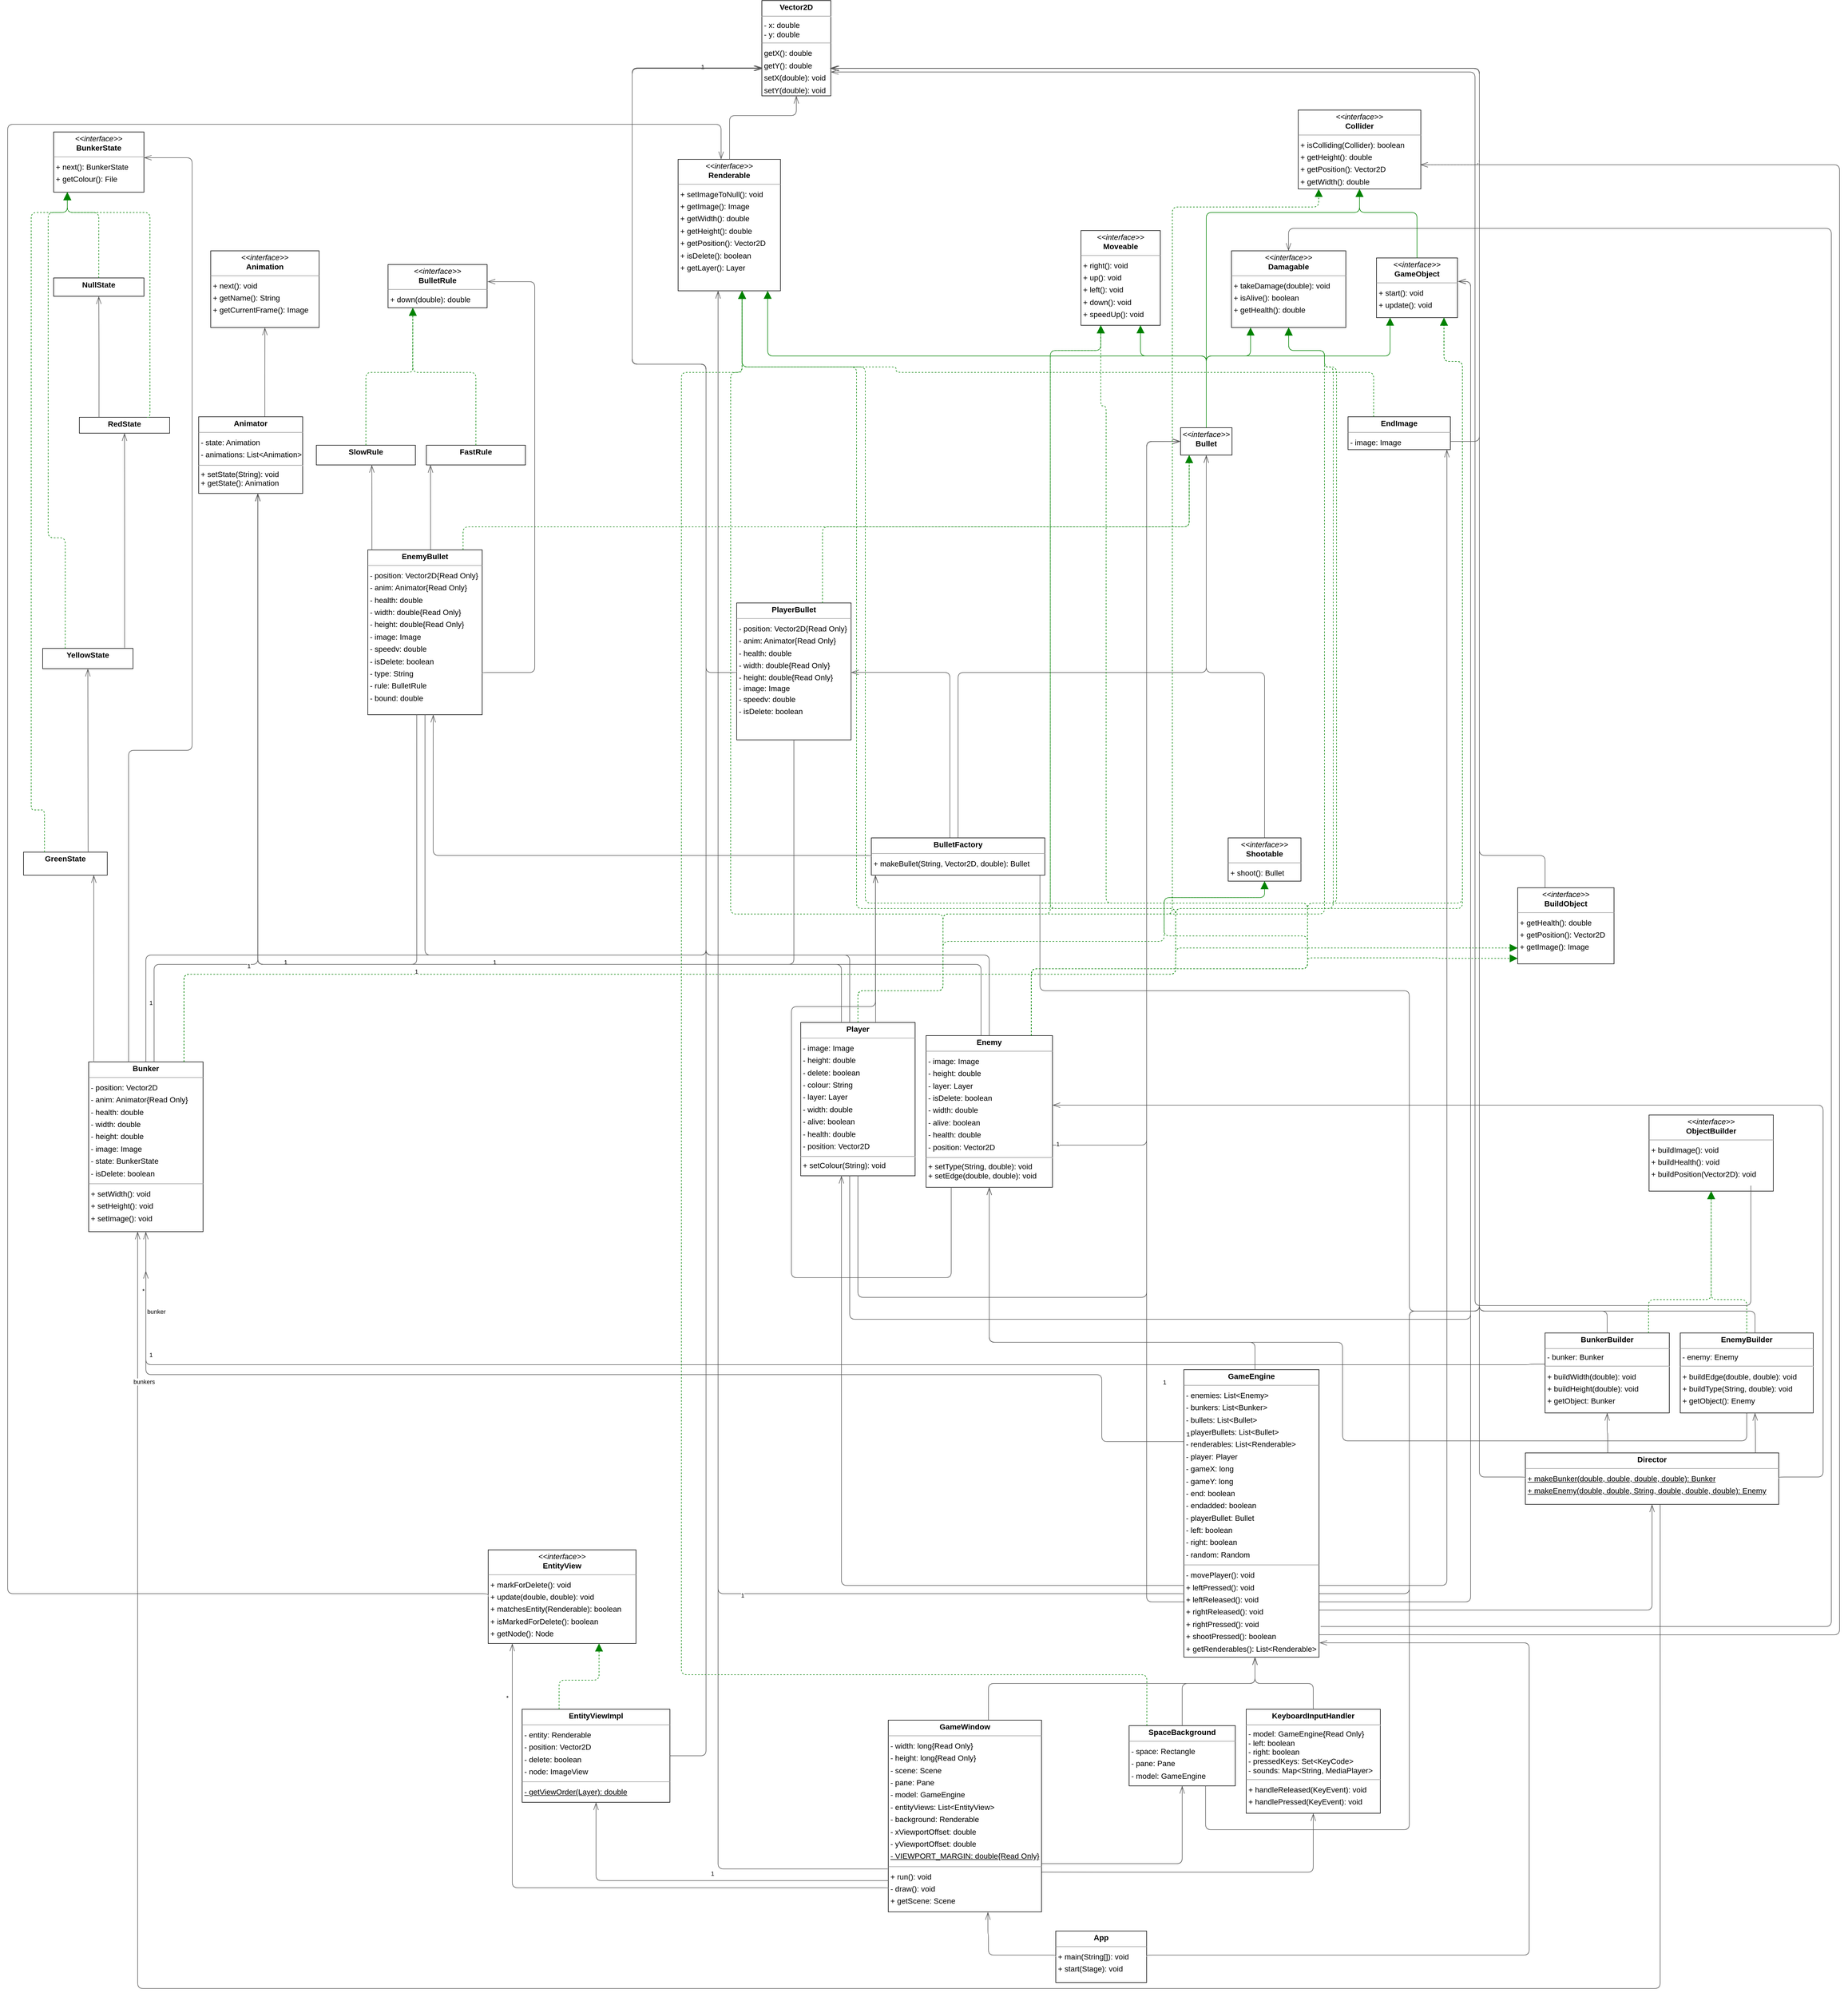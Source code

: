 <mxfile version="21.8.0" type="device">
  <diagram id="5XpQoesdxXLBIXqMlkAc" name="Page-1">
    <mxGraphModel dx="3080" dy="2068" grid="0" gridSize="10" guides="1" tooltips="1" connect="1" arrows="1" fold="1" page="0" pageScale="1" pageWidth="1600" pageHeight="1200" background="none" math="0" shadow="0">
      <root>
        <mxCell id="0" />
        <mxCell id="1" parent="0" />
        <mxCell id="node8" value="&lt;p style=&quot;margin:0px;margin-top:4px;text-align:center;&quot;&gt;&lt;i&gt;&amp;lt;&amp;lt;interface&amp;gt;&amp;gt;&lt;/i&gt;&lt;br&gt;&lt;b&gt;Animation&lt;/b&gt;&lt;/p&gt;&lt;hr size=&quot;1&quot;&gt;&lt;p style=&quot;margin:0 0 0 4px;line-height:1.6;&quot;&gt;+ next(): void&lt;/p&gt;&lt;p style=&quot;margin:0 0 0 4px;line-height:1.6;&quot;&gt;+ getName(): String&lt;br&gt;+ getCurrentFrame(): Image&lt;/p&gt;" style="verticalAlign=top;align=left;overflow=fill;fontSize=14;fontFamily=Helvetica;html=1;rounded=0;shadow=0;comic=0;labelBackgroundColor=none;strokeWidth=1;" parent="1" vertex="1">
          <mxGeometry x="122" y="117" width="198" height="140" as="geometry" />
        </mxCell>
        <mxCell id="node21" value="&lt;p style=&quot;margin:0px;margin-top:4px;text-align:center;&quot;&gt;&lt;b&gt;Animator&lt;/b&gt;&lt;/p&gt;&lt;hr size=&quot;1&quot;&gt;&lt;p style=&quot;margin:0 0 0 4px;line-height:1.6;&quot;&gt;- state: Animation&lt;/p&gt;&lt;p style=&quot;margin:0 0 0 4px;line-height:1.6;&quot;&gt;- animations: List&amp;lt;Animation&amp;gt;&lt;/p&gt;&lt;hr&gt;&amp;nbsp;+ setState(String): void&lt;br&gt;&amp;nbsp;+ getState(): Animation" style="verticalAlign=top;align=left;overflow=fill;fontSize=14;fontFamily=Helvetica;html=1;rounded=0;shadow=0;comic=0;labelBackgroundColor=none;strokeWidth=1;" parent="1" vertex="1">
          <mxGeometry x="100" y="420" width="190" height="140" as="geometry" />
        </mxCell>
        <mxCell id="node13" value="&lt;p style=&quot;margin:0px;margin-top:4px;text-align:center;&quot;&gt;&lt;b&gt;App&lt;/b&gt;&lt;/p&gt;&lt;hr size=&quot;1&quot;/&gt;&lt;p style=&quot;margin:0 0 0 4px;line-height:1.6;&quot;&gt;+ main(String[]): void&lt;br/&gt;+ start(Stage): void&lt;/p&gt;" style="verticalAlign=top;align=left;overflow=fill;fontSize=14;fontFamily=Helvetica;html=1;rounded=0;shadow=0;comic=0;labelBackgroundColor=none;strokeWidth=1;" parent="1" vertex="1">
          <mxGeometry x="1666" y="3185" width="166" height="94" as="geometry" />
        </mxCell>
        <mxCell id="node9" value="&lt;p style=&quot;margin:0px;margin-top:4px;text-align:center;&quot;&gt;&lt;i&gt;&amp;lt;&amp;lt;interface&amp;gt;&amp;gt;&lt;/i&gt;&lt;br&gt;&lt;b&gt;BuildObject&lt;/b&gt;&lt;/p&gt;&lt;hr size=&quot;1&quot;&gt;&lt;p style=&quot;margin:0 0 0 4px;line-height:1.6;&quot;&gt;+ getHealth(): double&lt;br&gt;+ getPosition(): Vector2D&lt;br&gt;+ getImage(): Image&lt;/p&gt;" style="verticalAlign=top;align=left;overflow=fill;fontSize=14;fontFamily=Helvetica;html=1;rounded=0;shadow=0;comic=0;labelBackgroundColor=none;strokeWidth=1;" parent="1" vertex="1">
          <mxGeometry x="2510" y="1280" width="176" height="139" as="geometry" />
        </mxCell>
        <mxCell id="node15" value="&lt;p style=&quot;margin:0px;margin-top:4px;text-align:center;&quot;&gt;&lt;i&gt;&amp;lt;&amp;lt;interface&amp;gt;&amp;gt;&lt;/i&gt;&lt;br&gt;&lt;b&gt;Bullet&lt;/b&gt;&lt;/p&gt;" style="verticalAlign=top;align=left;overflow=fill;fontSize=14;fontFamily=Helvetica;html=1;rounded=0;shadow=0;comic=0;labelBackgroundColor=none;strokeWidth=1;" parent="1" vertex="1">
          <mxGeometry x="1894" y="440" width="94" height="50" as="geometry" />
        </mxCell>
        <mxCell id="node32" value="&lt;p style=&quot;margin:0px;margin-top:4px;text-align:center;&quot;&gt;&lt;b&gt;BulletFactory&lt;/b&gt;&lt;/p&gt;&lt;hr size=&quot;1&quot;/&gt;&lt;p style=&quot;margin:0 0 0 4px;line-height:1.6;&quot;&gt;+ makeBullet(String, Vector2D, double): Bullet&lt;/p&gt;" style="verticalAlign=top;align=left;overflow=fill;fontSize=14;fontFamily=Helvetica;html=1;rounded=0;shadow=0;comic=0;labelBackgroundColor=none;strokeWidth=1;" parent="1" vertex="1">
          <mxGeometry x="1329" y="1189" width="317" height="68" as="geometry" />
        </mxCell>
        <mxCell id="node26" value="&lt;p style=&quot;margin:0px;margin-top:4px;text-align:center;&quot;&gt;&lt;i&gt;&amp;lt;&amp;lt;interface&amp;gt;&amp;gt;&lt;/i&gt;&lt;br/&gt;&lt;b&gt;BulletRule&lt;/b&gt;&lt;/p&gt;&lt;hr size=&quot;1&quot;/&gt;&lt;p style=&quot;margin:0 0 0 4px;line-height:1.6;&quot;&gt;+ down(double): double&lt;/p&gt;" style="verticalAlign=top;align=left;overflow=fill;fontSize=14;fontFamily=Helvetica;html=1;rounded=0;shadow=0;comic=0;labelBackgroundColor=none;strokeWidth=1;" parent="1" vertex="1">
          <mxGeometry x="446" y="142" width="181" height="79" as="geometry" />
        </mxCell>
        <mxCell id="node28" value="&lt;p style=&quot;margin:0px;margin-top:4px;text-align:center;&quot;&gt;&lt;b&gt;Bunker&lt;/b&gt;&lt;/p&gt;&lt;hr size=&quot;1&quot;&gt;&lt;p style=&quot;margin:0 0 0 4px;line-height:1.6;&quot;&gt;- position: Vector2D&lt;/p&gt;&lt;p style=&quot;margin:0 0 0 4px;line-height:1.6;&quot;&gt;&lt;span style=&quot;font-size: 14px;&quot;&gt;- anim: Animator{Read Only}&lt;/span&gt;&lt;/p&gt;&lt;p style=&quot;margin:0 0 0 4px;line-height:1.6;&quot;&gt;&lt;span style=&quot;font-size: 14px;&quot;&gt;- health: double&lt;/span&gt;&lt;/p&gt;&lt;p style=&quot;margin:0 0 0 4px;line-height:1.6;&quot;&gt;&lt;span style=&quot;font-size: 14px;&quot;&gt;- width: double&lt;/span&gt;&lt;/p&gt;&lt;p style=&quot;margin:0 0 0 4px;line-height:1.6;&quot;&gt;&lt;span style=&quot;font-size: 14px;&quot;&gt;- height: double&lt;/span&gt;&lt;/p&gt;&lt;p style=&quot;margin:0 0 0 4px;line-height:1.6;&quot;&gt;&lt;span style=&quot;background-color: initial;&quot;&gt;- image: Image&lt;/span&gt;&lt;br&gt;&lt;/p&gt;&lt;p style=&quot;margin:0 0 0 4px;line-height:1.6;&quot;&gt;&lt;span style=&quot;font-size: 14px;&quot;&gt;- state: BunkerState&lt;/span&gt;&lt;/p&gt;&lt;p style=&quot;margin:0 0 0 4px;line-height:1.6;&quot;&gt;&lt;span style=&quot;font-size: 14px;&quot;&gt;- isDelete: boolean&lt;/span&gt;&lt;/p&gt;&lt;hr size=&quot;1&quot;&gt;&lt;p style=&quot;margin:0 0 0 4px;line-height:1.6;&quot;&gt;&lt;span style=&quot;background-color: initial;&quot;&gt;+ setWidth(): void&lt;/span&gt;&lt;br&gt;&lt;/p&gt;&lt;p style=&quot;border-color: var(--border-color); margin: 0px 0px 0px 4px; line-height: 1.6;&quot;&gt;+ setHeight(): void&lt;br style=&quot;border-color: var(--border-color);&quot;&gt;+ setImage(): void&lt;/p&gt;" style="verticalAlign=top;align=left;overflow=fill;fontSize=14;fontFamily=Helvetica;html=1;rounded=0;shadow=0;comic=0;labelBackgroundColor=none;strokeWidth=1;" parent="1" vertex="1">
          <mxGeometry x="-101" y="1598" width="209" height="310" as="geometry" />
        </mxCell>
        <mxCell id="node36" value="&lt;p style=&quot;margin:0px;margin-top:4px;text-align:center;&quot;&gt;&lt;b&gt;BunkerBuilder&lt;/b&gt;&lt;/p&gt;&lt;hr size=&quot;1&quot;&gt;&amp;nbsp;- bunker: Bunker&lt;br&gt;&lt;hr&gt;&lt;p style=&quot;margin:0 0 0 4px;line-height:1.6;&quot;&gt;+ buildWidth(double): void&lt;br&gt;+ buildHeight(double): void&lt;/p&gt;&lt;p style=&quot;margin:0 0 0 4px;line-height:1.6;&quot;&gt;+ getObject: Bunker&lt;/p&gt;" style="verticalAlign=top;align=left;overflow=fill;fontSize=14;fontFamily=Helvetica;html=1;rounded=0;shadow=0;comic=0;labelBackgroundColor=none;strokeWidth=1;" parent="1" vertex="1">
          <mxGeometry x="2560" y="2093" width="227" height="146" as="geometry" />
        </mxCell>
        <mxCell id="node23" value="&lt;p style=&quot;margin:0px;margin-top:4px;text-align:center;&quot;&gt;&lt;i&gt;&amp;lt;&amp;lt;interface&amp;gt;&amp;gt;&lt;/i&gt;&lt;br&gt;&lt;b&gt;BunkerState&lt;/b&gt;&lt;/p&gt;&lt;hr size=&quot;1&quot;&gt;&lt;p style=&quot;margin:0 0 0 4px;line-height:1.6;&quot;&gt;+ next(): BunkerState&lt;/p&gt;&lt;p style=&quot;margin:0 0 0 4px;line-height:1.6;&quot;&gt;+ getColour(): File&lt;/p&gt;" style="verticalAlign=top;align=left;overflow=fill;fontSize=14;fontFamily=Helvetica;html=1;rounded=0;shadow=0;comic=0;labelBackgroundColor=none;strokeWidth=1;" parent="1" vertex="1">
          <mxGeometry x="-165" y="-100" width="165" height="110" as="geometry" />
        </mxCell>
        <mxCell id="node12" value="&lt;p style=&quot;margin:0px;margin-top:4px;text-align:center;&quot;&gt;&lt;i&gt;&amp;lt;&amp;lt;interface&amp;gt;&amp;gt;&lt;/i&gt;&lt;br&gt;&lt;b&gt;Collider&lt;/b&gt;&lt;/p&gt;&lt;hr size=&quot;1&quot;&gt;&lt;p style=&quot;margin:0 0 0 4px;line-height:1.6;&quot;&gt;+ isColliding(Collider): boolean&lt;/p&gt;&lt;p style=&quot;margin:0 0 0 4px;line-height:1.6;&quot;&gt;+ getHeight(): double&lt;br&gt;+ getPosition(): Vector2D&lt;br&gt;+ getWidth(): double&lt;/p&gt;" style="verticalAlign=top;align=left;overflow=fill;fontSize=14;fontFamily=Helvetica;html=1;rounded=0;shadow=0;comic=0;labelBackgroundColor=none;strokeWidth=1;" parent="1" vertex="1">
          <mxGeometry x="2109" y="-140" width="224" height="144" as="geometry" />
        </mxCell>
        <mxCell id="node2" value="&lt;p style=&quot;margin:0px;margin-top:4px;text-align:center;&quot;&gt;&lt;i&gt;&amp;lt;&amp;lt;interface&amp;gt;&amp;gt;&lt;/i&gt;&lt;br&gt;&lt;b&gt;Damagable&lt;/b&gt;&lt;/p&gt;&lt;hr size=&quot;1&quot;&gt;&lt;p style=&quot;margin:0 0 0 4px;line-height:1.6;&quot;&gt;+ takeDamage(double): void&lt;/p&gt;&lt;p style=&quot;margin:0 0 0 4px;line-height:1.6;&quot;&gt;+ isAlive(): boolean&lt;br&gt;+ getHealth(): double&lt;/p&gt;" style="verticalAlign=top;align=left;overflow=fill;fontSize=14;fontFamily=Helvetica;html=1;rounded=0;shadow=0;comic=0;labelBackgroundColor=none;strokeWidth=1;" parent="1" vertex="1">
          <mxGeometry x="1987" y="117" width="209" height="140" as="geometry" />
        </mxCell>
        <mxCell id="node10" value="&lt;p style=&quot;margin:0px;margin-top:4px;text-align:center;&quot;&gt;&lt;b&gt;Director&lt;/b&gt;&lt;/p&gt;&lt;hr size=&quot;1&quot;&gt;&lt;p style=&quot;margin:0 0 0 4px;line-height:1.6;&quot;&gt;&lt;u&gt;+ makeBunker(double, double, double, double): Bunker&lt;br&gt;+ makeEnemy(double, double, String, double, double, double): Enemy&lt;/u&gt;&lt;/p&gt;" style="verticalAlign=top;align=left;overflow=fill;fontSize=14;fontFamily=Helvetica;html=1;rounded=0;shadow=0;comic=0;labelBackgroundColor=none;strokeWidth=1;" parent="1" vertex="1">
          <mxGeometry x="2524" y="2312" width="463" height="94" as="geometry" />
        </mxCell>
        <mxCell id="node7" value="&lt;p style=&quot;margin:0px;margin-top:4px;text-align:center;&quot;&gt;&lt;b&gt;EndImage&lt;/b&gt;&lt;/p&gt;&lt;hr size=&quot;1&quot;&gt;&lt;p style=&quot;margin:0 0 0 4px;line-height:1.6;&quot;&gt;- image: Image&lt;br&gt;&lt;/p&gt;" style="verticalAlign=top;align=left;overflow=fill;fontSize=14;fontFamily=Helvetica;html=1;rounded=0;shadow=0;comic=0;labelBackgroundColor=none;strokeWidth=1;" parent="1" vertex="1">
          <mxGeometry x="2200" y="420" width="187" height="60" as="geometry" />
        </mxCell>
        <mxCell id="node18" value="&lt;p style=&quot;margin:0px;margin-top:4px;text-align:center;&quot;&gt;&lt;b&gt;Enemy&lt;/b&gt;&lt;/p&gt;&lt;hr size=&quot;1&quot;&gt;&lt;p style=&quot;margin:0 0 0 4px;line-height:1.6;&quot;&gt;- image: Image&lt;br&gt;- height: double&lt;br&gt;- layer: Layer&lt;br&gt;- isDelete: boolean&lt;br&gt;- width: double&lt;br&gt;- alive: boolean&lt;br&gt;- health: double&lt;br&gt;- position: Vector2D&lt;/p&gt;&lt;hr&gt;&amp;nbsp;+ setType(String, double): void&lt;br&gt;&amp;nbsp;+ setEdge(double, double): void" style="verticalAlign=top;align=left;overflow=fill;fontSize=14;fontFamily=Helvetica;html=1;rounded=0;shadow=0;comic=0;labelBackgroundColor=none;strokeWidth=1;" parent="1" vertex="1">
          <mxGeometry x="1429" y="1550" width="231" height="277" as="geometry" />
        </mxCell>
        <mxCell id="node4" value="&lt;p style=&quot;margin:0px;margin-top:4px;text-align:center;&quot;&gt;&lt;b&gt;EnemyBuilder&lt;/b&gt;&lt;/p&gt;&lt;hr size=&quot;1&quot;&gt;&amp;nbsp;- enemy: Enemy&lt;br&gt;&lt;hr&gt;&lt;p style=&quot;margin:0 0 0 4px;line-height:1.6;&quot;&gt;+ buildEdge(double, double): void&lt;br&gt;+ buildType(String, double): void&lt;br&gt;&lt;/p&gt;&lt;p style=&quot;margin:0 0 0 4px;line-height:1.6;&quot;&gt;+ getObject(): Enemy&lt;/p&gt;" style="verticalAlign=top;align=left;overflow=fill;fontSize=14;fontFamily=Helvetica;html=1;rounded=0;shadow=0;comic=0;labelBackgroundColor=none;strokeWidth=1;" parent="1" vertex="1">
          <mxGeometry x="2807" y="2093" width="243" height="146" as="geometry" />
        </mxCell>
        <mxCell id="node29" value="&lt;p style=&quot;margin:0px;margin-top:4px;text-align:center;&quot;&gt;&lt;b&gt;EnemyBullet&lt;/b&gt;&lt;/p&gt;&lt;hr size=&quot;1&quot;&gt;&lt;p style=&quot;margin:0 0 0 4px;line-height:1.6;&quot;&gt;- position: Vector2D{Read Only}&lt;/p&gt;&lt;p style=&quot;margin:0 0 0 4px;line-height:1.6;&quot;&gt;&lt;span style=&quot;font-size: 14px;&quot;&gt;- anim: Animator{Read Only}&lt;/span&gt;&lt;/p&gt;&lt;p style=&quot;margin:0 0 0 4px;line-height:1.6;&quot;&gt;&lt;span style=&quot;font-size: 14px;&quot;&gt;- health: double&lt;/span&gt;&lt;/p&gt;&lt;p style=&quot;margin:0 0 0 4px;line-height:1.6;&quot;&gt;&lt;span style=&quot;background-color: initial;&quot;&gt;- width: double{Read Only}&lt;/span&gt;&lt;br&gt;&lt;/p&gt;&lt;p style=&quot;margin:0 0 0 4px;line-height:1.6;&quot;&gt;&lt;span style=&quot;font-size: 14px;&quot;&gt;- height: double{Read Only}&lt;/span&gt;&lt;/p&gt;&lt;p style=&quot;margin:0 0 0 4px;line-height:1.6;&quot;&gt;&lt;span style=&quot;font-size: 14px;&quot;&gt;- image: Image&lt;/span&gt;&lt;/p&gt;&lt;p style=&quot;margin:0 0 0 4px;line-height:1.6;&quot;&gt;&lt;span style=&quot;font-size: 14px;&quot;&gt;- speedv: double&lt;/span&gt;&lt;/p&gt;&lt;p style=&quot;margin:0 0 0 4px;line-height:1.6;&quot;&gt;&lt;span style=&quot;font-size: 14px;&quot;&gt;- isDelete: boolean&lt;/span&gt;&lt;/p&gt;&lt;p style=&quot;margin:0 0 0 4px;line-height:1.6;&quot;&gt;&lt;span style=&quot;font-size: 14px;&quot;&gt;- type: String&lt;/span&gt;&lt;/p&gt;&lt;p style=&quot;margin:0 0 0 4px;line-height:1.6;&quot;&gt;&lt;span style=&quot;font-size: 14px;&quot;&gt;- rule: BulletRule&lt;/span&gt;&lt;/p&gt;&lt;p style=&quot;margin:0 0 0 4px;line-height:1.6;&quot;&gt;&lt;span style=&quot;font-size: 14px;&quot;&gt;- bound: double&lt;/span&gt;&lt;/p&gt;" style="verticalAlign=top;align=left;overflow=fill;fontSize=14;fontFamily=Helvetica;html=1;rounded=0;shadow=0;comic=0;labelBackgroundColor=none;strokeWidth=1;" parent="1" vertex="1">
          <mxGeometry x="409" y="663" width="209" height="301" as="geometry" />
        </mxCell>
        <mxCell id="node31" value="&lt;p style=&quot;margin:0px;margin-top:4px;text-align:center;&quot;&gt;&lt;i&gt;&amp;lt;&amp;lt;interface&amp;gt;&amp;gt;&lt;/i&gt;&lt;br&gt;&lt;b&gt;EntityView&lt;/b&gt;&lt;/p&gt;&lt;hr size=&quot;1&quot;&gt;&lt;p style=&quot;margin:0 0 0 4px;line-height:1.6;&quot;&gt;+ markForDelete(): void&lt;br&gt;+ update(double, double): void&lt;br&gt;+ matchesEntity(Renderable): boolean&lt;/p&gt;&lt;p style=&quot;margin:0 0 0 4px;line-height:1.6;&quot;&gt;+ isMarkedForDelete(): boolean&lt;br&gt;+ getNode(): Node&lt;/p&gt;" style="verticalAlign=top;align=left;overflow=fill;fontSize=14;fontFamily=Helvetica;html=1;rounded=0;shadow=0;comic=0;labelBackgroundColor=none;strokeWidth=1;" parent="1" vertex="1">
          <mxGeometry x="629" y="2489" width="270" height="171" as="geometry" />
        </mxCell>
        <mxCell id="node22" value="&lt;p style=&quot;margin:0px;margin-top:4px;text-align:center;&quot;&gt;&lt;b&gt;EntityViewImpl&lt;/b&gt;&lt;/p&gt;&lt;hr size=&quot;1&quot;&gt;&lt;p style=&quot;margin:0 0 0 4px;line-height:1.6;&quot;&gt;- entity: Renderable&lt;/p&gt;&lt;p style=&quot;margin:0 0 0 4px;line-height:1.6;&quot;&gt;&lt;span style=&quot;font-size: 14px;&quot;&gt;- position: Vector2D&lt;/span&gt;&lt;/p&gt;&lt;p style=&quot;margin:0 0 0 4px;line-height:1.6;&quot;&gt;&lt;span style=&quot;font-size: 14px;&quot;&gt;- delete: boolean&lt;/span&gt;&lt;/p&gt;&lt;p style=&quot;margin:0 0 0 4px;line-height:1.6;&quot;&gt;&lt;span style=&quot;font-size: 14px;&quot;&gt;- node: ImageView&lt;/span&gt;&lt;/p&gt;&lt;hr size=&quot;1&quot;&gt;&lt;p style=&quot;margin:0 0 0 4px;line-height:1.6;&quot;&gt;&lt;span style=&quot;background-color: initial;&quot;&gt;&lt;u&gt;- getViewOrder(Layer): double&lt;/u&gt;&lt;/span&gt;&lt;br&gt;&lt;/p&gt;" style="verticalAlign=top;align=left;overflow=fill;fontSize=14;fontFamily=Helvetica;html=1;rounded=0;shadow=0;comic=0;labelBackgroundColor=none;strokeWidth=1;" parent="1" vertex="1">
          <mxGeometry x="691" y="2780" width="270" height="170" as="geometry" />
        </mxCell>
        <mxCell id="node17" value="&lt;p style=&quot;margin:0px;margin-top:4px;text-align:center;&quot;&gt;&lt;b&gt;FastRule&lt;/b&gt;&lt;/p&gt;&lt;p style=&quot;margin:0 0 0 4px;line-height:1.6;&quot;&gt;&lt;br&gt;&lt;/p&gt;" style="verticalAlign=top;align=left;overflow=fill;fontSize=14;fontFamily=Helvetica;html=1;rounded=0;shadow=0;comic=0;labelBackgroundColor=none;strokeWidth=1;" parent="1" vertex="1">
          <mxGeometry x="516" y="472" width="181" height="36" as="geometry" />
        </mxCell>
        <mxCell id="node16" value="&lt;p style=&quot;margin:0px;margin-top:4px;text-align:center;&quot;&gt;&lt;b&gt;GameEngine&lt;/b&gt;&lt;/p&gt;&lt;hr size=&quot;1&quot;&gt;&lt;p style=&quot;border-color: var(--border-color); margin: 0px 0px 0px 4px; line-height: 1.6;&quot;&gt;- enemies: List&amp;lt;Enemy&amp;gt;&lt;/p&gt;&lt;p style=&quot;border-color: var(--border-color); margin: 0px 0px 0px 4px; line-height: 1.6;&quot;&gt;- bunkers: List&amp;lt;Bunker&amp;gt;&lt;span style=&quot;border-color: var(--border-color);&quot;&gt;&lt;/span&gt;&lt;/p&gt;&lt;p style=&quot;border-color: var(--border-color); margin: 0px 0px 0px 4px; line-height: 1.6;&quot;&gt;&lt;span style=&quot;border-color: var(--border-color);&quot;&gt;- bullets: List&amp;lt;Bullet&amp;gt;&lt;/span&gt;&lt;/p&gt;&lt;p style=&quot;border-color: var(--border-color); margin: 0px 0px 0px 4px; line-height: 1.6;&quot;&gt;&lt;span style=&quot;border-color: var(--border-color);&quot;&gt;- playerBullets: List&amp;lt;Bullet&amp;gt;&lt;/span&gt;&lt;/p&gt;&lt;p style=&quot;border-color: var(--border-color); margin: 0px 0px 0px 4px; line-height: 1.6;&quot;&gt;&lt;span style=&quot;background-color: initial;&quot;&gt;- renderables: List&amp;lt;Renderable&amp;gt;&lt;/span&gt;&lt;/p&gt;&lt;p style=&quot;border-color: var(--border-color); margin: 0px 0px 0px 4px; line-height: 1.6;&quot;&gt;&lt;span style=&quot;border-color: var(--border-color);&quot;&gt;- player: Player&lt;/span&gt;&lt;/p&gt;&lt;p style=&quot;border-color: var(--border-color); margin: 0px 0px 0px 4px; line-height: 1.6;&quot;&gt;&lt;span style=&quot;border-color: var(--border-color);&quot;&gt;- gameX: long&lt;/span&gt;&lt;/p&gt;&lt;p style=&quot;border-color: var(--border-color); margin: 0px 0px 0px 4px; line-height: 1.6;&quot;&gt;&lt;span style=&quot;border-color: var(--border-color);&quot;&gt;- gameY: long&lt;/span&gt;&lt;/p&gt;&lt;p style=&quot;border-color: var(--border-color); margin: 0px 0px 0px 4px; line-height: 1.6;&quot;&gt;&lt;span style=&quot;border-color: var(--border-color);&quot;&gt;- end: boolean&lt;/span&gt;&lt;/p&gt;&lt;p style=&quot;border-color: var(--border-color); margin: 0px 0px 0px 4px; line-height: 1.6;&quot;&gt;&lt;span style=&quot;border-color: var(--border-color);&quot;&gt;- endadded: boolean&lt;/span&gt;&lt;/p&gt;&lt;p style=&quot;border-color: var(--border-color); margin: 0px 0px 0px 4px; line-height: 1.6;&quot;&gt;&lt;span style=&quot;border-color: var(--border-color);&quot;&gt;- playerBullet: Bullet&lt;/span&gt;&lt;/p&gt;&lt;p style=&quot;border-color: var(--border-color); margin: 0px 0px 0px 4px; line-height: 1.6;&quot;&gt;&lt;span style=&quot;border-color: var(--border-color);&quot;&gt;- left: boolean&lt;/span&gt;&lt;/p&gt;&lt;p style=&quot;border-color: var(--border-color); margin: 0px 0px 0px 4px; line-height: 1.6;&quot;&gt;&lt;span style=&quot;border-color: var(--border-color);&quot;&gt;- right: boolean&lt;/span&gt;&lt;/p&gt;&lt;p style=&quot;margin:0 0 0 4px;line-height:1.6;&quot;&gt;&lt;span style=&quot;background-color: initial;&quot;&gt;- random: Random&lt;/span&gt;&lt;/p&gt;&lt;hr size=&quot;1&quot;&gt;&lt;p style=&quot;margin:0 0 0 4px;line-height:1.6;&quot;&gt;- movePlayer(): void&lt;br style=&quot;border-color: var(--border-color);&quot;&gt;+ leftPressed(): void&lt;br style=&quot;border-color: var(--border-color);&quot;&gt;+ leftReleased(): void&lt;br style=&quot;border-color: var(--border-color);&quot;&gt;+ rightReleased(): void&lt;br style=&quot;border-color: var(--border-color);&quot;&gt;+ rightPressed(): void&lt;br style=&quot;border-color: var(--border-color);&quot;&gt;+ shootPressed(): boolean&lt;br&gt;&lt;/p&gt;&lt;p style=&quot;margin:0 0 0 4px;line-height:1.6;&quot;&gt;+ getRenderables(): List&amp;lt;Renderable&amp;gt;&lt;/p&gt;&lt;p style=&quot;margin:0 0 0 4px;line-height:1.6;&quot;&gt;+ update(): void&lt;br&gt;&lt;/p&gt;" style="verticalAlign=top;align=left;overflow=fill;fontSize=14;fontFamily=Helvetica;html=1;rounded=0;shadow=0;comic=0;labelBackgroundColor=none;strokeWidth=1;" parent="1" vertex="1">
          <mxGeometry x="1900" y="2160" width="247" height="525" as="geometry" />
        </mxCell>
        <mxCell id="node30" value="&lt;p style=&quot;margin:0px;margin-top:4px;text-align:center;&quot;&gt;&lt;i&gt;&amp;lt;&amp;lt;interface&amp;gt;&amp;gt;&lt;/i&gt;&lt;br/&gt;&lt;b&gt;GameObject&lt;/b&gt;&lt;/p&gt;&lt;hr size=&quot;1&quot;/&gt;&lt;p style=&quot;margin:0 0 0 4px;line-height:1.6;&quot;&gt;+ start(): void&lt;br/&gt;+ update(): void&lt;/p&gt;" style="verticalAlign=top;align=left;overflow=fill;fontSize=14;fontFamily=Helvetica;html=1;rounded=0;shadow=0;comic=0;labelBackgroundColor=none;strokeWidth=1;" parent="1" vertex="1">
          <mxGeometry x="2252" y="130" width="148" height="109" as="geometry" />
        </mxCell>
        <mxCell id="node34" value="&lt;p style=&quot;margin:0px;margin-top:4px;text-align:center;&quot;&gt;&lt;b&gt;GameWindow&lt;/b&gt;&lt;/p&gt;&lt;hr size=&quot;1&quot;&gt;&lt;p style=&quot;margin:0 0 0 4px;line-height:1.6;&quot;&gt;- width: long{Read Only}&lt;/p&gt;&lt;p style=&quot;margin:0 0 0 4px;line-height:1.6;&quot;&gt;- height: long{Read Only}&lt;/p&gt;&lt;p style=&quot;margin:0 0 0 4px;line-height:1.6;&quot;&gt;&lt;span style=&quot;font-size: 14px;&quot;&gt;- scene: Scene&lt;/span&gt;&lt;/p&gt;&lt;p style=&quot;margin:0 0 0 4px;line-height:1.6;&quot;&gt;&lt;span style=&quot;font-size: 14px;&quot;&gt;- pane: Pane&lt;/span&gt;&lt;/p&gt;&lt;p style=&quot;margin:0 0 0 4px;line-height:1.6;&quot;&gt;&lt;span style=&quot;font-size: 14px;&quot;&gt;- model: GameEngine&lt;/span&gt;&lt;/p&gt;&lt;p style=&quot;margin:0 0 0 4px;line-height:1.6;&quot;&gt;&lt;span style=&quot;font-size: 14px;&quot;&gt;- entityViews: List&amp;lt;EntityView&amp;gt;&lt;/span&gt;&lt;/p&gt;&lt;p style=&quot;margin:0 0 0 4px;line-height:1.6;&quot;&gt;&lt;span style=&quot;background-color: initial;&quot;&gt;- background: Renderable&lt;/span&gt;&lt;/p&gt;&lt;p style=&quot;margin:0 0 0 4px;line-height:1.6;&quot;&gt;&lt;span style=&quot;font-size: 14px;&quot;&gt;- xViewportOffset: double&lt;/span&gt;&lt;/p&gt;&lt;p style=&quot;margin:0 0 0 4px;line-height:1.6;&quot;&gt;&lt;span style=&quot;font-size: 14px;&quot;&gt;- yViewportOffset: double&lt;/span&gt;&lt;/p&gt;&lt;p style=&quot;margin:0 0 0 4px;line-height:1.6;&quot;&gt;&lt;u&gt;- VIEWPORT_MARGIN: double{Read Only}&lt;/u&gt;&lt;/p&gt;&lt;hr size=&quot;1&quot;&gt;&lt;p style=&quot;border-color: var(--border-color); margin: 0px 0px 0px 4px; line-height: 1.6;&quot;&gt;+ run(): void&lt;br style=&quot;border-color: var(--border-color);&quot;&gt;- draw(): void&lt;/p&gt;&lt;p style=&quot;border-color: var(--border-color); margin: 0px 0px 0px 4px; line-height: 1.6;&quot;&gt;+ getScene: Scene&lt;/p&gt;" style="verticalAlign=top;align=left;overflow=fill;fontSize=14;fontFamily=Helvetica;html=1;rounded=0;shadow=0;comic=0;labelBackgroundColor=none;strokeWidth=1;" parent="1" vertex="1">
          <mxGeometry x="1360" y="2800" width="280" height="350" as="geometry" />
        </mxCell>
        <mxCell id="node35" value="&lt;p style=&quot;margin:0px;margin-top:4px;text-align:center;&quot;&gt;&lt;b&gt;GreenState&lt;/b&gt;&lt;/p&gt;" style="verticalAlign=top;align=left;overflow=fill;fontSize=14;fontFamily=Helvetica;html=1;rounded=0;shadow=0;comic=0;labelBackgroundColor=none;strokeWidth=1;" parent="1" vertex="1">
          <mxGeometry x="-220" y="1215" width="153" height="42" as="geometry" />
        </mxCell>
        <mxCell id="node19" value="&lt;p style=&quot;margin:0px;margin-top:4px;text-align:center;&quot;&gt;&lt;b&gt;KeyboardInputHandler&lt;/b&gt;&lt;/p&gt;&lt;hr&gt;&lt;div&gt;&amp;nbsp;- model: GameEngine{Read Only}&lt;/div&gt;&lt;div&gt;&lt;span style=&quot;font-size: 14px;&quot;&gt;&amp;nbsp;- left: boolean&lt;/span&gt;&lt;/div&gt;&lt;div&gt;&lt;span style=&quot;font-size: 14px;&quot;&gt;&amp;nbsp;- right: boolean&lt;/span&gt;&lt;/div&gt;&lt;div&gt;&lt;span style=&quot;font-size: 14px;&quot;&gt;&amp;nbsp;- pressedKeys: Set&amp;lt;KeyCode&amp;gt;&lt;/span&gt;&lt;/div&gt;&lt;div&gt;&lt;span style=&quot;font-size: 14px;&quot;&gt;&amp;nbsp;- sounds: Map&amp;lt;String, MediaPlayer&amp;gt;&lt;/span&gt;&lt;/div&gt;&lt;hr size=&quot;1&quot;&gt;&lt;p style=&quot;margin:0 0 0 4px;line-height:1.6;&quot;&gt;+ handleReleased(KeyEvent): void&lt;br&gt;+ handlePressed(KeyEvent): void&lt;/p&gt;" style="verticalAlign=top;align=left;overflow=fill;fontSize=14;fontFamily=Helvetica;html=1;rounded=0;shadow=0;comic=0;labelBackgroundColor=none;strokeWidth=1;" parent="1" vertex="1">
          <mxGeometry x="2014" y="2780" width="245" height="190" as="geometry" />
        </mxCell>
        <mxCell id="node1" value="&lt;p style=&quot;margin:0px;margin-top:4px;text-align:center;&quot;&gt;&lt;i&gt;&amp;lt;&amp;lt;interface&amp;gt;&amp;gt;&lt;/i&gt;&lt;br/&gt;&lt;b&gt;Moveable&lt;/b&gt;&lt;/p&gt;&lt;hr size=&quot;1&quot;/&gt;&lt;p style=&quot;margin:0 0 0 4px;line-height:1.6;&quot;&gt;+ right(): void&lt;br/&gt;+ up(): void&lt;br/&gt;+ left(): void&lt;br/&gt;+ down(): void&lt;br/&gt;+ speedUp(): void&lt;/p&gt;" style="verticalAlign=top;align=left;overflow=fill;fontSize=14;fontFamily=Helvetica;html=1;rounded=0;shadow=0;comic=0;labelBackgroundColor=none;strokeWidth=1;" parent="1" vertex="1">
          <mxGeometry x="1712" y="80" width="145" height="173" as="geometry" />
        </mxCell>
        <mxCell id="node3" value="&lt;p style=&quot;margin:0px;margin-top:4px;text-align:center;&quot;&gt;&lt;b&gt;NullState&lt;/b&gt;&lt;/p&gt;&lt;p style=&quot;margin:0 0 0 4px;line-height:1.6;&quot;&gt;&lt;br&gt;&lt;/p&gt;" style="verticalAlign=top;align=left;overflow=fill;fontSize=14;fontFamily=Helvetica;html=1;rounded=0;shadow=0;comic=0;labelBackgroundColor=none;strokeWidth=1;" parent="1" vertex="1">
          <mxGeometry x="-165" y="166.5" width="165" height="33.5" as="geometry" />
        </mxCell>
        <mxCell id="node25" value="&lt;p style=&quot;margin:0px;margin-top:4px;text-align:center;&quot;&gt;&lt;i&gt;&amp;lt;&amp;lt;interface&amp;gt;&amp;gt;&lt;/i&gt;&lt;br/&gt;&lt;b&gt;ObjectBuilder&lt;/b&gt;&lt;/p&gt;&lt;hr size=&quot;1&quot;/&gt;&lt;p style=&quot;margin:0 0 0 4px;line-height:1.6;&quot;&gt;+ buildImage(): void&lt;br/&gt;+ buildHealth(): void&lt;br/&gt;+ buildPosition(Vector2D): void&lt;/p&gt;" style="verticalAlign=top;align=left;overflow=fill;fontSize=14;fontFamily=Helvetica;html=1;rounded=0;shadow=0;comic=0;labelBackgroundColor=none;strokeWidth=1;" parent="1" vertex="1">
          <mxGeometry x="2750" y="1695" width="227" height="139" as="geometry" />
        </mxCell>
        <mxCell id="node14" value="&lt;p style=&quot;margin:0px;margin-top:4px;text-align:center;&quot;&gt;&lt;b&gt;Player&lt;/b&gt;&lt;/p&gt;&lt;hr size=&quot;1&quot;&gt;&lt;p style=&quot;margin:0 0 0 4px;line-height:1.6;&quot;&gt;- image: Image&lt;br&gt;- height: double&lt;br&gt;- delete: boolean&lt;br&gt;- colour: String&lt;br&gt;- layer: Layer&lt;br&gt;- width: double&lt;br&gt;- alive: boolean&lt;br&gt;- health: double&lt;br&gt;- position: Vector2D&lt;/p&gt;&lt;hr&gt;&amp;nbsp;+ setColour(String): void" style="verticalAlign=top;align=left;overflow=fill;fontSize=14;fontFamily=Helvetica;html=1;rounded=0;shadow=0;comic=0;labelBackgroundColor=none;strokeWidth=1;" parent="1" vertex="1">
          <mxGeometry x="1200" y="1526" width="209" height="280" as="geometry" />
        </mxCell>
        <mxCell id="node33" value="&lt;p style=&quot;margin:0px;margin-top:4px;text-align:center;&quot;&gt;&lt;b&gt;PlayerBullet&lt;/b&gt;&lt;/p&gt;&lt;hr size=&quot;1&quot;&gt;&lt;p style=&quot;margin:0 0 0 4px;line-height:1.6;&quot;&gt;- position: Vector2D{Read Only}&lt;/p&gt;&lt;p style=&quot;margin:0 0 0 4px;line-height:1.6;&quot;&gt;&lt;span style=&quot;font-size: 14px;&quot;&gt;- anim: Animator{Read Only}&lt;/span&gt;&lt;/p&gt;&lt;p style=&quot;margin:0 0 0 4px;line-height:1.6;&quot;&gt;&lt;span style=&quot;font-size: 14px;&quot;&gt;- health: double&lt;/span&gt;&lt;/p&gt;&lt;p style=&quot;margin:0 0 0 4px;line-height:1.6;&quot;&gt;&lt;span style=&quot;font-size: 14px;&quot;&gt;- width: double{Read Only}&lt;/span&gt;&lt;/p&gt;&lt;p style=&quot;margin:0 0 0 4px;line-height:1.6;&quot;&gt;&lt;span style=&quot;font-size: 14px;&quot;&gt;- height: double{Read Only}&lt;/span&gt;&lt;/p&gt;&lt;span style=&quot;background-color: initial;&quot;&gt;&amp;nbsp;- image: Image&lt;/span&gt;&lt;br&gt;&lt;p style=&quot;margin:0 0 0 4px;line-height:1.6;&quot;&gt;&lt;span style=&quot;font-size: 14px;&quot;&gt;- speedv: double&lt;/span&gt;&lt;/p&gt;&lt;p style=&quot;margin:0 0 0 4px;line-height:1.6;&quot;&gt;&lt;span style=&quot;font-size: 14px;&quot;&gt;- isDelete: boolean&lt;/span&gt;&lt;/p&gt;" style="verticalAlign=top;align=left;overflow=fill;fontSize=14;fontFamily=Helvetica;html=1;rounded=0;shadow=0;comic=0;labelBackgroundColor=none;strokeWidth=1;" parent="1" vertex="1">
          <mxGeometry x="1083" y="760" width="209" height="250" as="geometry" />
        </mxCell>
        <mxCell id="node5" value="&lt;p style=&quot;margin:0px;margin-top:4px;text-align:center;&quot;&gt;&lt;b&gt;RedState&lt;/b&gt;&lt;/p&gt;&lt;p style=&quot;margin:0 0 0 4px;line-height:1.6;&quot;&gt;&lt;br&gt;&lt;/p&gt;" style="verticalAlign=top;align=left;overflow=fill;fontSize=14;fontFamily=Helvetica;html=1;rounded=0;shadow=0;comic=0;labelBackgroundColor=none;strokeWidth=1;" parent="1" vertex="1">
          <mxGeometry x="-118" y="421" width="165" height="29" as="geometry" />
        </mxCell>
        <mxCell id="node11" value="&lt;p style=&quot;margin:0px;margin-top:4px;text-align:center;&quot;&gt;&lt;i&gt;&amp;lt;&amp;lt;interface&amp;gt;&amp;gt;&lt;/i&gt;&lt;br&gt;&lt;b&gt;Renderable&lt;/b&gt;&lt;/p&gt;&lt;hr size=&quot;1&quot;&gt;&lt;p style=&quot;margin:0 0 0 4px;line-height:1.6;&quot;&gt;+ setImageToNull(): void&lt;/p&gt;&lt;p style=&quot;margin:0 0 0 4px;line-height:1.6;&quot;&gt;+ getImage(): Image&lt;br&gt;+ getWidth(): double&lt;br&gt;+ getHeight(): double&lt;br&gt;+ getPosition(): Vector2D&lt;br&gt;+ isDelete(): boolean&lt;br&gt;+ getLayer(): Layer&lt;/p&gt;" style="verticalAlign=top;align=left;overflow=fill;fontSize=14;fontFamily=Helvetica;html=1;rounded=0;shadow=0;comic=0;labelBackgroundColor=none;strokeWidth=1;" parent="1" vertex="1">
          <mxGeometry x="976" y="-50" width="187" height="240" as="geometry" />
        </mxCell>
        <mxCell id="node6" value="&lt;p style=&quot;margin:0px;margin-top:4px;text-align:center;&quot;&gt;&lt;i&gt;&amp;lt;&amp;lt;interface&amp;gt;&amp;gt;&lt;/i&gt;&lt;br/&gt;&lt;b&gt;Shootable&lt;/b&gt;&lt;/p&gt;&lt;hr size=&quot;1&quot;/&gt;&lt;p style=&quot;margin:0 0 0 4px;line-height:1.6;&quot;&gt;+ shoot(): Bullet&lt;/p&gt;" style="verticalAlign=top;align=left;overflow=fill;fontSize=14;fontFamily=Helvetica;html=1;rounded=0;shadow=0;comic=0;labelBackgroundColor=none;strokeWidth=1;" parent="1" vertex="1">
          <mxGeometry x="1981" y="1189" width="133" height="79" as="geometry" />
        </mxCell>
        <mxCell id="node20" value="&lt;p style=&quot;margin:0px;margin-top:4px;text-align:center;&quot;&gt;&lt;b&gt;SlowRule&lt;/b&gt;&lt;/p&gt;&lt;p style=&quot;margin:0 0 0 4px;line-height:1.6;&quot;&gt;&lt;br&gt;&lt;/p&gt;" style="verticalAlign=top;align=left;overflow=fill;fontSize=14;fontFamily=Helvetica;html=1;rounded=0;shadow=0;comic=0;labelBackgroundColor=none;strokeWidth=1;" parent="1" vertex="1">
          <mxGeometry x="315" y="472" width="181" height="36" as="geometry" />
        </mxCell>
        <mxCell id="node24" value="&lt;p style=&quot;margin:0px;margin-top:4px;text-align:center;&quot;&gt;&lt;b&gt;SpaceBackground&lt;/b&gt;&lt;/p&gt;&lt;hr size=&quot;1&quot;&gt;&lt;p style=&quot;margin:0 0 0 4px;line-height:1.6;&quot;&gt;- space: Rectangle&lt;/p&gt;&lt;p style=&quot;margin:0 0 0 4px;line-height:1.6;&quot;&gt;&lt;span style=&quot;font-size: 14px;&quot;&gt;- pane: Pane&lt;/span&gt;&lt;/p&gt;&lt;p style=&quot;margin:0 0 0 4px;line-height:1.6;&quot;&gt;&lt;span style=&quot;font-size: 14px;&quot;&gt;- model: GameEngine&lt;/span&gt;&lt;/p&gt;" style="verticalAlign=top;align=left;overflow=fill;fontSize=14;fontFamily=Helvetica;html=1;rounded=0;shadow=0;comic=0;labelBackgroundColor=none;strokeWidth=1;" parent="1" vertex="1">
          <mxGeometry x="1800" y="2810" width="194" height="110" as="geometry" />
        </mxCell>
        <mxCell id="node0" value="&lt;p style=&quot;margin:0px;margin-top:4px;text-align:center;&quot;&gt;&lt;b&gt;Vector2D&lt;/b&gt;&lt;/p&gt;&lt;hr&gt;&amp;nbsp;- x: double&lt;br&gt;&amp;nbsp;- y: double&amp;nbsp;&lt;br&gt;&lt;hr size=&quot;1&quot;&gt;&lt;p style=&quot;margin:0 0 0 4px;line-height:1.6;&quot;&gt;getX(): double&lt;br&gt;getY(): double&lt;/p&gt;&lt;p style=&quot;margin:0 0 0 4px;line-height:1.6;&quot;&gt;setX(double): void&lt;/p&gt;&lt;p style=&quot;margin:0 0 0 4px;line-height:1.6;&quot;&gt;setY(double): void&lt;/p&gt;" style="verticalAlign=top;align=left;overflow=fill;fontSize=14;fontFamily=Helvetica;html=1;rounded=0;shadow=0;comic=0;labelBackgroundColor=none;strokeWidth=1;" parent="1" vertex="1">
          <mxGeometry x="1129" y="-340" width="126" height="174" as="geometry" />
        </mxCell>
        <mxCell id="node27" value="&lt;p style=&quot;margin:0px;margin-top:4px;text-align:center;&quot;&gt;&lt;b&gt;YellowState&lt;/b&gt;&lt;/p&gt;" style="verticalAlign=top;align=left;overflow=fill;fontSize=14;fontFamily=Helvetica;html=1;rounded=0;shadow=0;comic=0;labelBackgroundColor=none;strokeWidth=1;" parent="1" vertex="1">
          <mxGeometry x="-185" y="843" width="165" height="37" as="geometry" />
        </mxCell>
        <mxCell id="edge71" value="" style="html=1;rounded=1;edgeStyle=orthogonalEdgeStyle;dashed=0;startArrow=diamondThinstartSize=12;endArrow=openThin;endSize=12;strokeColor=#595959;exitX=0.636;exitY=-0.002;exitDx=0;exitDy=0;entryX=0.500;entryY=1.000;entryDx=0;entryDy=0;exitPerimeter=0;" parent="1" source="node21" target="node8" edge="1">
          <mxGeometry width="50" height="50" relative="1" as="geometry">
            <Array as="points" />
          </mxGeometry>
        </mxCell>
        <mxCell id="label430" value="" style="edgeLabel;resizable=0;html=1;align=left;verticalAlign=top;strokeColor=default;" parent="edge71" vertex="1" connectable="0">
          <mxGeometry x="199" y="239" as="geometry" />
        </mxCell>
        <mxCell id="label431" value="" style="edgeLabel;resizable=0;html=1;align=left;verticalAlign=top;strokeColor=default;" parent="edge71" vertex="1" connectable="0">
          <mxGeometry x="208" y="239" as="geometry" />
        </mxCell>
        <mxCell id="edge74" value="" style="html=1;rounded=1;edgeStyle=orthogonalEdgeStyle;startArrow=none;endArrow=openThin;endSize=12;strokeColor=#595959;exitX=1.000;exitY=0.500;exitDx=0;exitDy=0;entryX=1.003;entryY=0.95;entryDx=0;entryDy=0;entryPerimeter=0;" parent="1" source="node13" target="node16" edge="1">
          <mxGeometry width="50" height="50" relative="1" as="geometry">
            <Array as="points">
              <mxPoint x="1832" y="3229" />
              <mxPoint x="2531" y="3229" />
              <mxPoint x="2531" y="2659" />
            </Array>
          </mxGeometry>
        </mxCell>
        <mxCell id="edge40" value="" style="html=1;rounded=1;edgeStyle=orthogonalEdgeStyle;startArrow=none;endArrow=openThin;endSize=12;strokeColor=#595959;exitX=0.000;exitY=0.500;exitDx=0;exitDy=0;entryX=0.65;entryY=1.001;entryDx=0;entryDy=0;entryPerimeter=0;" parent="1" source="node13" target="node34" edge="1">
          <mxGeometry width="50" height="50" relative="1" as="geometry">
            <Array as="points">
              <mxPoint x="1666" y="3229" />
              <mxPoint x="1543" y="3229" />
              <mxPoint x="1543" y="3190" />
              <mxPoint x="1542" y="3190" />
            </Array>
            <mxPoint x="1543" y="3190" as="targetPoint" />
          </mxGeometry>
        </mxCell>
        <mxCell id="edge43" value="" style="html=1;rounded=1;edgeStyle=orthogonalEdgeStyle;startArrow=none;endArrow=openThin;endSize=12;strokeColor=#595959;" parent="1" edge="1">
          <mxGeometry width="50" height="50" relative="1" as="geometry">
            <Array as="points">
              <mxPoint x="2560" y="1221" />
              <mxPoint x="2440" y="1221" />
              <mxPoint x="2440" y="-216" />
            </Array>
            <mxPoint x="2560" y="1280" as="sourcePoint" />
            <mxPoint x="1255" y="-216" as="targetPoint" />
          </mxGeometry>
        </mxCell>
        <mxCell id="edge3" value="" style="html=1;rounded=1;edgeStyle=orthogonalEdgeStyle;dashed=0;startArrow=none;endArrow=block;endSize=12;strokeColor=#008200;exitX=0.500;exitY=0.002;exitDx=0;exitDy=0;entryX=0.500;entryY=1.000;entryDx=0;entryDy=0;" parent="1" source="node15" target="node12" edge="1">
          <mxGeometry width="50" height="50" relative="1" as="geometry">
            <Array as="points">
              <mxPoint x="1941" y="47" />
              <mxPoint x="2221" y="47" />
            </Array>
          </mxGeometry>
        </mxCell>
        <mxCell id="edge10" value="" style="html=1;rounded=1;edgeStyle=orthogonalEdgeStyle;dashed=0;startArrow=none;endArrow=block;endSize=12;strokeColor=#008200;exitX=0.500;exitY=0.001;exitDx=0;exitDy=0;entryX=0.167;entryY=1.000;entryDx=0;entryDy=0;" parent="1" source="node15" target="node2" edge="1">
          <mxGeometry width="50" height="50" relative="1" as="geometry">
            <Array as="points">
              <mxPoint x="1941" y="309" />
              <mxPoint x="2022" y="309" />
            </Array>
          </mxGeometry>
        </mxCell>
        <mxCell id="edge11" value="" style="html=1;rounded=1;edgeStyle=orthogonalEdgeStyle;dashed=0;startArrow=none;endArrow=block;endSize=12;strokeColor=#008200;exitX=0.500;exitY=0.001;exitDx=0;exitDy=0;entryX=0.167;entryY=1.001;entryDx=0;entryDy=0;" parent="1" source="node15" target="node30" edge="1">
          <mxGeometry width="50" height="50" relative="1" as="geometry">
            <Array as="points">
              <mxPoint x="1941" y="309" />
              <mxPoint x="2277" y="309" />
            </Array>
          </mxGeometry>
        </mxCell>
        <mxCell id="edge24" value="" style="html=1;rounded=1;edgeStyle=orthogonalEdgeStyle;dashed=0;startArrow=none;endArrow=block;endSize=12;strokeColor=#008200;exitX=0.500;exitY=0.001;exitDx=0;exitDy=0;entryX=0.750;entryY=1.000;entryDx=0;entryDy=0;" parent="1" source="node15" target="node1" edge="1">
          <mxGeometry width="50" height="50" relative="1" as="geometry">
            <Array as="points">
              <mxPoint x="1941" y="309" />
              <mxPoint x="1821" y="309" />
            </Array>
          </mxGeometry>
        </mxCell>
        <mxCell id="edge4" value="" style="html=1;rounded=1;edgeStyle=orthogonalEdgeStyle;dashed=0;startArrow=none;endArrow=block;endSize=12;strokeColor=#008200;exitX=0.500;exitY=0.001;exitDx=0;exitDy=0;entryX=0.875;entryY=1.000;entryDx=0;entryDy=0;" parent="1" source="node15" target="node11" edge="1">
          <mxGeometry width="50" height="50" relative="1" as="geometry">
            <Array as="points">
              <mxPoint x="1941" y="309" />
              <mxPoint x="1139" y="309" />
            </Array>
          </mxGeometry>
        </mxCell>
        <mxCell id="edge62" value="" style="html=1;rounded=1;edgeStyle=orthogonalEdgeStyle;startArrow=none;endArrow=openThin;endSize=12;strokeColor=#595959;exitX=0.500;exitY=0.001;exitDx=0;exitDy=0;entryX=0.500;entryY=1.002;entryDx=0;entryDy=0;" parent="1" source="node32" target="node15" edge="1">
          <mxGeometry width="50" height="50" relative="1" as="geometry">
            <Array as="points">
              <mxPoint x="1487" y="887" />
              <mxPoint x="1941" y="887" />
            </Array>
          </mxGeometry>
        </mxCell>
        <mxCell id="edge99" value="" style="html=1;rounded=1;edgeStyle=orthogonalEdgeStyle;startArrow=none;endArrow=openThin;endSize=12;strokeColor=#595959;exitX=0.000;exitY=0.500;exitDx=0;exitDy=0;entryX=0.572;entryY=1.000;entryDx=0;entryDy=0;" parent="1" source="node32" target="node29" edge="1">
          <mxGeometry width="50" height="50" relative="1" as="geometry">
            <Array as="points">
              <mxPoint x="528" y="1221" />
            </Array>
          </mxGeometry>
        </mxCell>
        <mxCell id="edge63" value="" style="html=1;rounded=1;edgeStyle=orthogonalEdgeStyle;startArrow=none;endArrow=openThin;endSize=12;strokeColor=#595959;exitX=0.453;exitY=0.001;exitDx=0;exitDy=0;entryX=1;entryY=0.507;entryDx=0;entryDy=0;entryPerimeter=0;" parent="1" source="node32" target="node33" edge="1">
          <mxGeometry width="50" height="50" relative="1" as="geometry">
            <Array as="points">
              <mxPoint x="1473" y="887" />
            </Array>
          </mxGeometry>
        </mxCell>
        <mxCell id="edge75" value="" style="html=1;rounded=1;edgeStyle=orthogonalEdgeStyle;startArrow=none;endArrow=openThin;endSize=12;strokeColor=#595959;exitX=0.972;exitY=1.000;exitDx=0;exitDy=0;" parent="1" source="node32" edge="1">
          <mxGeometry width="50" height="50" relative="1" as="geometry">
            <Array as="points">
              <mxPoint x="1637" y="1468" />
              <mxPoint x="2312" y="1468" />
              <mxPoint x="2312" y="2053" />
              <mxPoint x="2440" y="2053" />
              <mxPoint x="2440" y="-216" />
            </Array>
            <mxPoint x="1255" y="-216" as="targetPoint" />
          </mxGeometry>
        </mxCell>
        <mxCell id="edge83" value="" style="html=1;rounded=1;edgeStyle=orthogonalEdgeStyle;dashed=0;startArrow=diamondThinstartSize=12;endArrow=openThin;endSize=12;strokeColor=#595959;exitX=0.572;exitY=0.000;exitDx=0;exitDy=0;entryX=0.569;entryY=1;entryDx=0;entryDy=0;entryPerimeter=0;" parent="1" source="node28" target="node21" edge="1">
          <mxGeometry width="50" height="50" relative="1" as="geometry">
            <Array as="points">
              <mxPoint x="19" y="1420" />
              <mxPoint x="208" y="1420" />
            </Array>
          </mxGeometry>
        </mxCell>
        <mxCell id="label498" value="1" style="edgeLabel;resizable=0;html=1;align=left;verticalAlign=top;strokeColor=default;" parent="edge83" vertex="1" connectable="0">
          <mxGeometry x="8" y="1477" as="geometry" />
        </mxCell>
        <mxCell id="edge15" value="" style="html=1;rounded=1;edgeStyle=orthogonalEdgeStyle;dashed=1;startArrow=none;endArrow=block;endSize=12;strokeColor=#008200;exitX=0.833;exitY=0.000;exitDx=0;exitDy=0;" parent="1" source="node28" edge="1">
          <mxGeometry width="50" height="50" relative="1" as="geometry">
            <Array as="points">
              <mxPoint x="73" y="1438" />
              <mxPoint x="1885" y="1438" />
              <mxPoint x="1885" y="1390" />
              <mxPoint x="2509" y="1390" />
            </Array>
            <mxPoint x="2510" y="1390" as="targetPoint" />
          </mxGeometry>
        </mxCell>
        <mxCell id="edge80" value="" style="html=1;rounded=1;edgeStyle=orthogonalEdgeStyle;dashed=0;startArrow=diamondThinstartSize=12;endArrow=openThin;endSize=12;strokeColor=#595959;exitX=0.349;exitY=0.000;exitDx=0;exitDy=0;" parent="1" source="node28" edge="1">
          <mxGeometry width="50" height="50" relative="1" as="geometry">
            <Array as="points">
              <mxPoint x="-28" y="1029" />
              <mxPoint x="88" y="1029" />
              <mxPoint x="88" y="-53" />
            </Array>
            <mxPoint y="-53" as="targetPoint" />
          </mxGeometry>
        </mxCell>
        <mxCell id="edge9" value="" style="html=1;rounded=1;edgeStyle=orthogonalEdgeStyle;dashed=1;startArrow=none;endArrow=block;endSize=12;strokeColor=#008200;exitX=0.833;exitY=0.000;exitDx=0;exitDy=0;entryX=0.500;entryY=1.000;entryDx=0;entryDy=0;" parent="1" source="node28" target="node2" edge="1">
          <mxGeometry width="50" height="50" relative="1" as="geometry">
            <Array as="points">
              <mxPoint x="73" y="1438" />
              <mxPoint x="1885" y="1438" />
              <mxPoint x="1885" y="1318" />
              <mxPoint x="2173" y="1318" />
              <mxPoint x="2173" y="329" />
              <mxPoint x="2157" y="329" />
              <mxPoint x="2157" y="299" />
              <mxPoint x="2091" y="299" />
            </Array>
          </mxGeometry>
        </mxCell>
        <mxCell id="edge8" value="" style="html=1;rounded=1;edgeStyle=orthogonalEdgeStyle;dashed=1;startArrow=none;endArrow=block;endSize=12;strokeColor=#008200;exitX=0.833;exitY=0.000;exitDx=0;exitDy=0;entryX=0.833;entryY=1.000;entryDx=0;entryDy=0;" parent="1" source="node28" target="node30" edge="1">
          <mxGeometry width="50" height="50" relative="1" as="geometry">
            <Array as="points">
              <mxPoint x="73" y="1438" />
              <mxPoint x="1885" y="1438" />
              <mxPoint x="1885" y="1318" />
              <mxPoint x="2409" y="1318" />
              <mxPoint x="2409" y="319" />
              <mxPoint x="2375" y="319" />
            </Array>
          </mxGeometry>
        </mxCell>
        <mxCell id="edge67" value="" style="html=1;rounded=1;edgeStyle=orthogonalEdgeStyle;startArrow=none;endArrow=openThin;endSize=12;strokeColor=#595959;exitX=0.036;exitY=0.000;exitDx=0;exitDy=0;entryX=0.839;entryY=1.000;entryDx=0;entryDy=0;" parent="1" source="node28" target="node35" edge="1">
          <mxGeometry width="50" height="50" relative="1" as="geometry">
            <Array as="points">
              <mxPoint x="-92" y="1598" />
            </Array>
          </mxGeometry>
        </mxCell>
        <mxCell id="edge33" value="" style="html=1;rounded=1;edgeStyle=orthogonalEdgeStyle;dashed=1;startArrow=none;endArrow=block;endSize=12;strokeColor=#008200;exitX=0.833;exitY=0.000;exitDx=0;exitDy=0;entryX=0.250;entryY=1.000;entryDx=0;entryDy=0;" parent="1" source="node28" target="node1" edge="1">
          <mxGeometry width="50" height="50" relative="1" as="geometry">
            <Array as="points">
              <mxPoint x="73" y="1438" />
              <mxPoint x="1885" y="1438" />
              <mxPoint x="1885" y="1318" />
              <mxPoint x="1656" y="1318" />
              <mxPoint x="1656" y="299" />
              <mxPoint x="1748" y="299" />
            </Array>
          </mxGeometry>
        </mxCell>
        <mxCell id="edge1" value="" style="html=1;rounded=1;edgeStyle=orthogonalEdgeStyle;dashed=1;startArrow=none;endArrow=block;endSize=12;strokeColor=#008200;exitX=0.833;exitY=0.000;exitDx=0;exitDy=0;entryX=0.625;entryY=1.000;entryDx=0;entryDy=0;" parent="1" source="node28" target="node11" edge="1">
          <mxGeometry width="50" height="50" relative="1" as="geometry">
            <Array as="points">
              <mxPoint x="73" y="1438" />
              <mxPoint x="1885" y="1438" />
              <mxPoint x="1885" y="1318" />
              <mxPoint x="1302" y="1318" />
              <mxPoint x="1302" y="329" />
              <mxPoint x="1093" y="329" />
            </Array>
          </mxGeometry>
        </mxCell>
        <mxCell id="edge87" value="" style="html=1;rounded=1;edgeStyle=orthogonalEdgeStyle;dashed=0;startArrow=diamondThinstartSize=12;endArrow=openThin;endSize=12;strokeColor=#595959;exitX=0.500;exitY=0.000;exitDx=0;exitDy=0;" parent="1" source="node28" edge="1">
          <mxGeometry width="50" height="50" relative="1" as="geometry">
            <Array as="points">
              <mxPoint x="4" y="1403" />
              <mxPoint x="1027" y="1403" />
              <mxPoint x="1027" y="324" />
              <mxPoint x="892" y="324" />
              <mxPoint x="892" y="-216" />
              <mxPoint x="1129" y="-216" />
            </Array>
            <mxPoint x="1130" y="-216" as="targetPoint" />
          </mxGeometry>
        </mxCell>
        <mxCell id="label522" value="1" style="edgeLabel;resizable=0;html=1;align=left;verticalAlign=top;strokeColor=default;" parent="edge87" vertex="1" connectable="0">
          <mxGeometry x="254" y="1403" as="geometry" />
        </mxCell>
        <mxCell id="edge35" value="" style="html=1;rounded=1;edgeStyle=orthogonalEdgeStyle;dashed=0;startArrow=diamondThinstartSize=12;endArrow=openThin;endSize=12;strokeColor=#595959;entryX=0.500;entryY=1.000;entryDx=0;entryDy=0;" parent="1" edge="1">
          <mxGeometry width="50" height="50" relative="1" as="geometry">
            <Array as="points">
              <mxPoint x="2560" y="2150" />
              <mxPoint x="2531" y="2150" />
              <mxPoint x="2531" y="2151" />
              <mxPoint x="4" y="2151" />
            </Array>
            <mxPoint x="2560" y="2150" as="sourcePoint" />
            <mxPoint x="3.5" y="1979.55" as="targetPoint" />
          </mxGeometry>
        </mxCell>
        <mxCell id="label214" value="1" style="edgeLabel;resizable=0;html=1;align=left;verticalAlign=top;strokeColor=default;" parent="edge35" vertex="1" connectable="0">
          <mxGeometry x="8" y="2120" as="geometry" />
        </mxCell>
        <mxCell id="label215" value="bunker" style="edgeLabel;resizable=0;html=1;align=left;verticalAlign=top;strokeColor=default;" parent="edge35" vertex="1" connectable="0">
          <mxGeometry x="4" y="2041" as="geometry" />
        </mxCell>
        <mxCell id="edge19" value="" style="html=1;rounded=1;edgeStyle=orthogonalEdgeStyle;dashed=1;startArrow=none;endArrow=block;endSize=12;strokeColor=#008200;exitX=0.833;exitY=0.000;exitDx=0;exitDy=0;entryX=0.500;entryY=1.000;entryDx=0;entryDy=0;" parent="1" source="node36" target="node25" edge="1">
          <mxGeometry width="50" height="50" relative="1" as="geometry">
            <Array as="points">
              <mxPoint x="2750" y="2032" />
              <mxPoint x="2863" y="2032" />
            </Array>
          </mxGeometry>
        </mxCell>
        <mxCell id="edge60" value="" style="html=1;rounded=1;edgeStyle=orthogonalEdgeStyle;startArrow=none;endArrow=openThin;endSize=12;strokeColor=#595959;exitX=0.500;exitY=0.000;exitDx=0;exitDy=0;entryX=0.986;entryY=0.711;entryDx=0;entryDy=0;entryPerimeter=0;" parent="1" source="node36" target="node0" edge="1">
          <mxGeometry width="50" height="50" relative="1" as="geometry">
            <Array as="points">
              <mxPoint x="2674" y="2053" />
              <mxPoint x="2440" y="2053" />
              <mxPoint x="2440" y="-216" />
            </Array>
          </mxGeometry>
        </mxCell>
        <mxCell id="edge38" value="" style="html=1;rounded=1;edgeStyle=orthogonalEdgeStyle;dashed=1;startArrow=none;endArrow=openThin;endSize=12;strokeColor=#595959;" parent="1" edge="1">
          <mxGeometry width="50" height="50" relative="1" as="geometry">
            <Array as="points">
              <mxPoint x="2440" y="-40" />
              <mxPoint x="2440" y="-216" />
              <mxPoint x="1255" y="-216" />
            </Array>
            <mxPoint x="2340" y="-40" as="sourcePoint" />
            <mxPoint x="1255" y="-216" as="targetPoint" />
          </mxGeometry>
        </mxCell>
        <mxCell id="edge48" value="" style="html=1;rounded=1;edgeStyle=orthogonalEdgeStyle;startArrow=none;endArrow=openThin;endSize=12;strokeColor=#595959;exitX=0.532;exitY=1.000;exitDx=0;exitDy=0;entryX=0.428;entryY=1.000;entryDx=0;entryDy=0;" parent="1" source="node10" target="node28" edge="1">
          <mxGeometry width="50" height="50" relative="1" as="geometry">
            <Array as="points">
              <mxPoint x="2770" y="3290" />
              <mxPoint x="-11" y="3290" />
            </Array>
          </mxGeometry>
        </mxCell>
        <mxCell id="edge46" value="" style="html=1;rounded=1;edgeStyle=orthogonalEdgeStyle;startArrow=none;endArrow=openThin;endSize=12;strokeColor=#595959;exitX=0.325;exitY=0.000;exitDx=0;exitDy=0;entryX=0.500;entryY=1.000;entryDx=0;entryDy=0;" parent="1" source="node10" target="node36" edge="1">
          <mxGeometry width="50" height="50" relative="1" as="geometry">
            <Array as="points" />
          </mxGeometry>
        </mxCell>
        <mxCell id="edge82" value="" style="html=1;rounded=1;edgeStyle=orthogonalEdgeStyle;startArrow=none;endArrow=openThin;endSize=12;strokeColor=#595959;exitX=1.000;exitY=0.500;exitDx=0;exitDy=0;" parent="1" source="node10" edge="1">
          <mxGeometry width="50" height="50" relative="1" as="geometry">
            <Array as="points">
              <mxPoint x="3068" y="2356" />
              <mxPoint x="3068" y="1677" />
            </Array>
            <mxPoint x="1660" y="1677" as="targetPoint" />
          </mxGeometry>
        </mxCell>
        <mxCell id="edge100" value="" style="html=1;rounded=1;edgeStyle=orthogonalEdgeStyle;startArrow=none;endArrow=openThin;endSize=12;strokeColor=#595959;exitX=0.908;exitY=0.000;exitDx=0;exitDy=0;entryX=0.562;entryY=1.000;entryDx=0;entryDy=0;" parent="1" source="node10" target="node4" edge="1">
          <mxGeometry width="50" height="50" relative="1" as="geometry">
            <Array as="points" />
          </mxGeometry>
        </mxCell>
        <mxCell id="edge90" value="" style="html=1;rounded=1;edgeStyle=orthogonalEdgeStyle;startArrow=none;endArrow=openThin;endSize=12;strokeColor=#595959;exitX=0.000;exitY=0.500;exitDx=0;exitDy=0;" parent="1" source="node10" edge="1">
          <mxGeometry width="50" height="50" relative="1" as="geometry">
            <Array as="points">
              <mxPoint x="2440" y="2356" />
              <mxPoint x="2440" y="-216" />
            </Array>
            <mxPoint x="1255" y="-216" as="targetPoint" />
          </mxGeometry>
        </mxCell>
        <mxCell id="edge31" value="" style="html=1;rounded=1;edgeStyle=orthogonalEdgeStyle;dashed=1;startArrow=none;endArrow=block;endSize=12;strokeColor=#008200;exitX=0.250;exitY=0.000;exitDx=0;exitDy=0;entryX=0.625;entryY=1.000;entryDx=0;entryDy=0;" parent="1" source="node7" target="node11" edge="1">
          <mxGeometry width="50" height="50" relative="1" as="geometry">
            <Array as="points">
              <mxPoint x="2247" y="339" />
              <mxPoint x="1374" y="339" />
              <mxPoint x="1374" y="329" />
              <mxPoint x="1092" y="329" />
            </Array>
          </mxGeometry>
        </mxCell>
        <mxCell id="edge85" value="" style="html=1;rounded=1;edgeStyle=orthogonalEdgeStyle;startArrow=none;endArrow=openThin;endSize=12;strokeColor=#595959;exitX=1;exitY=0.75;exitDx=0;exitDy=0;entryX=0.999;entryY=0.711;entryDx=0;entryDy=0;entryPerimeter=0;" parent="1" source="node7" target="node0" edge="1">
          <mxGeometry width="50" height="50" relative="1" as="geometry">
            <Array as="points">
              <mxPoint x="2440" y="465" />
              <mxPoint x="2440" y="-216" />
            </Array>
          </mxGeometry>
        </mxCell>
        <mxCell id="edge37" value="" style="html=1;rounded=1;edgeStyle=orthogonalEdgeStyle;dashed=0;startArrow=diamondThinstartSize=12;endArrow=openThin;endSize=12;strokeColor=#595959;exitX=0.435;exitY=0.000;exitDx=0;exitDy=0;entryX=0.569;entryY=1;entryDx=0;entryDy=0;entryPerimeter=0;" parent="1" source="node18" target="node21" edge="1">
          <mxGeometry width="50" height="50" relative="1" as="geometry">
            <Array as="points">
              <mxPoint x="1530" y="1420" />
              <mxPoint x="208" y="1420" />
            </Array>
          </mxGeometry>
        </mxCell>
        <mxCell id="label227" value="" style="edgeLabel;resizable=0;html=1;align=left;verticalAlign=top;strokeColor=default;" parent="edge37" vertex="1" connectable="0">
          <mxGeometry x="248" y="502" as="geometry" />
        </mxCell>
        <mxCell id="edge18" value="" style="html=1;rounded=1;edgeStyle=orthogonalEdgeStyle;dashed=1;startArrow=none;endArrow=block;endSize=12;strokeColor=#008200;exitX=0.833;exitY=0.000;exitDx=0;exitDy=0;" parent="1" source="node18" target="node9" edge="1">
          <mxGeometry width="50" height="50" relative="1" as="geometry">
            <Array as="points">
              <mxPoint x="1621" y="1428" />
              <mxPoint x="2126" y="1428" />
              <mxPoint x="2126" y="1408" />
              <mxPoint x="2366" y="1408" />
              <mxPoint x="2366" y="1409" />
            </Array>
          </mxGeometry>
        </mxCell>
        <mxCell id="edge78" value="" style="html=1;rounded=1;edgeStyle=orthogonalEdgeStyle;dashed=0;startArrow=diamondThinstartSize=12;endArrow=openThin;endSize=12;strokeColor=#595959;" parent="1" edge="1">
          <mxGeometry width="50" height="50" relative="1" as="geometry">
            <Array as="points">
              <mxPoint x="1832" y="1750" />
              <mxPoint x="1832" y="465" />
            </Array>
            <mxPoint x="1660" y="1750" as="sourcePoint" />
            <mxPoint x="1894" y="465" as="targetPoint" />
          </mxGeometry>
        </mxCell>
        <mxCell id="label468" value="1" style="edgeLabel;resizable=0;html=1;align=left;verticalAlign=top;strokeColor=default;" parent="edge78" vertex="1" connectable="0">
          <mxGeometry x="1665" y="1735" as="geometry" />
        </mxCell>
        <mxCell id="edge55" value="" style="html=1;rounded=1;edgeStyle=orthogonalEdgeStyle;startArrow=none;endArrow=openThin;endSize=12;strokeColor=#595959;exitX=0.199;exitY=0.999;exitDx=0;exitDy=0;entryX=0.024;entryY=1.000;entryDx=0;entryDy=0;exitPerimeter=0;" parent="1" source="node18" target="node32" edge="1">
          <mxGeometry width="50" height="50" relative="1" as="geometry">
            <Array as="points">
              <mxPoint x="1475" y="1992" />
              <mxPoint x="1183" y="1992" />
              <mxPoint x="1183" y="1497" />
              <mxPoint x="1337" y="1497" />
            </Array>
          </mxGeometry>
        </mxCell>
        <mxCell id="edge14" value="" style="html=1;rounded=1;edgeStyle=orthogonalEdgeStyle;dashed=1;startArrow=none;endArrow=block;endSize=12;strokeColor=#008200;exitX=0.833;exitY=0.000;exitDx=0;exitDy=0;entryX=0.500;entryY=1.000;entryDx=0;entryDy=0;" parent="1" source="node18" target="node2" edge="1">
          <mxGeometry width="50" height="50" relative="1" as="geometry">
            <Array as="points">
              <mxPoint x="1622" y="1428" />
              <mxPoint x="2126" y="1428" />
              <mxPoint x="2126" y="1308" />
              <mxPoint x="2179" y="1308" />
              <mxPoint x="2179" y="329" />
              <mxPoint x="2157" y="329" />
              <mxPoint x="2157" y="299" />
              <mxPoint x="2091" y="299" />
            </Array>
          </mxGeometry>
        </mxCell>
        <mxCell id="edge7" value="" style="html=1;rounded=1;edgeStyle=orthogonalEdgeStyle;dashed=1;startArrow=none;endArrow=block;endSize=12;strokeColor=#008200;exitX=0.833;exitY=0.000;exitDx=0;exitDy=0;entryX=0.833;entryY=1.000;entryDx=0;entryDy=0;" parent="1" source="node18" target="node30" edge="1">
          <mxGeometry width="50" height="50" relative="1" as="geometry">
            <Array as="points">
              <mxPoint x="1622" y="1428" />
              <mxPoint x="2126" y="1428" />
              <mxPoint x="2126" y="1308" />
              <mxPoint x="2409" y="1308" />
              <mxPoint x="2409" y="319" />
              <mxPoint x="2375" y="319" />
            </Array>
          </mxGeometry>
        </mxCell>
        <mxCell id="edge2" value="" style="html=1;rounded=1;edgeStyle=orthogonalEdgeStyle;dashed=1;startArrow=none;endArrow=block;endSize=12;strokeColor=#008200;exitX=0.833;exitY=0.000;exitDx=0;exitDy=0;entryX=0.250;entryY=1.000;entryDx=0;entryDy=0;" parent="1" source="node18" target="node1" edge="1">
          <mxGeometry width="50" height="50" relative="1" as="geometry">
            <Array as="points">
              <mxPoint x="1621" y="1428" />
              <mxPoint x="2126" y="1428" />
              <mxPoint x="2126" y="1308" />
              <mxPoint x="1758" y="1308" />
              <mxPoint x="1758" y="400" />
              <mxPoint x="1748" y="400" />
            </Array>
          </mxGeometry>
        </mxCell>
        <mxCell id="edge32" value="" style="html=1;rounded=1;edgeStyle=orthogonalEdgeStyle;dashed=1;startArrow=none;endArrow=block;endSize=12;strokeColor=#008200;exitX=0.833;exitY=0.000;exitDx=0;exitDy=0;entryX=0.625;entryY=1.000;entryDx=0;entryDy=0;" parent="1" source="node18" target="node11" edge="1">
          <mxGeometry width="50" height="50" relative="1" as="geometry">
            <Array as="points">
              <mxPoint x="1621" y="1428" />
              <mxPoint x="2126" y="1428" />
              <mxPoint x="2126" y="1308" />
              <mxPoint x="1318" y="1308" />
              <mxPoint x="1318" y="329" />
              <mxPoint x="1093" y="329" />
            </Array>
          </mxGeometry>
        </mxCell>
        <mxCell id="edge34" value="" style="html=1;rounded=1;edgeStyle=orthogonalEdgeStyle;dashed=1;startArrow=none;endArrow=block;endSize=12;strokeColor=#008200;exitX=0.833;exitY=0.000;exitDx=0;exitDy=0;entryX=0.500;entryY=1.001;entryDx=0;entryDy=0;" parent="1" source="node18" target="node6" edge="1">
          <mxGeometry width="50" height="50" relative="1" as="geometry">
            <Array as="points">
              <mxPoint x="1622" y="1428" />
              <mxPoint x="2126" y="1428" />
              <mxPoint x="2126" y="1368" />
              <mxPoint x="1864" y="1368" />
              <mxPoint x="1864" y="1298" />
              <mxPoint x="2048" y="1298" />
            </Array>
          </mxGeometry>
        </mxCell>
        <mxCell id="edge51" value="" style="html=1;rounded=1;edgeStyle=orthogonalEdgeStyle;dashed=0;startArrow=diamondThinstartSize=12;endArrow=openThin;endSize=12;strokeColor=#595959;exitX=0.500;exitY=0.000;exitDx=0;exitDy=0;entryX=0;entryY=0.711;entryDx=0;entryDy=0;entryPerimeter=0;" parent="1" source="node18" target="node0" edge="1">
          <mxGeometry width="50" height="50" relative="1" as="geometry">
            <Array as="points">
              <mxPoint x="1545" y="1403" />
              <mxPoint x="1027" y="1403" />
              <mxPoint x="1027" y="324" />
              <mxPoint x="892" y="324" />
              <mxPoint x="892" y="-216" />
            </Array>
          </mxGeometry>
        </mxCell>
        <mxCell id="label310" value="" style="edgeLabel;resizable=0;html=1;align=left;verticalAlign=top;strokeColor=default;" parent="edge51" vertex="1" connectable="0">
          <mxGeometry x="1123" y="-232" as="geometry" />
        </mxCell>
        <mxCell id="edge59" value="" style="html=1;rounded=1;edgeStyle=orthogonalEdgeStyle;dashed=0;startArrow=diamondThinstartSize=12;endArrow=openThin;endSize=12;strokeColor=#595959;exitX=0.500;exitY=1.000;exitDx=0;exitDy=0;entryX=0.500;entryY=1.000;entryDx=0;entryDy=0;" parent="1" source="node4" target="node18" edge="1">
          <mxGeometry width="50" height="50" relative="1" as="geometry">
            <Array as="points">
              <mxPoint x="2929" y="2290" />
              <mxPoint x="2190" y="2290" />
              <mxPoint x="2190" y="2110" />
              <mxPoint x="1545" y="2110" />
            </Array>
          </mxGeometry>
        </mxCell>
        <mxCell id="edge16" value="" style="html=1;rounded=1;edgeStyle=orthogonalEdgeStyle;dashed=1;startArrow=none;endArrow=block;endSize=12;strokeColor=#008200;exitX=0.500;exitY=0.000;exitDx=0;exitDy=0;entryX=0.500;entryY=1.000;entryDx=0;entryDy=0;" parent="1" source="node4" target="node25" edge="1">
          <mxGeometry width="50" height="50" relative="1" as="geometry">
            <Array as="points">
              <mxPoint x="2929" y="2032" />
              <mxPoint x="2863" y="2032" />
            </Array>
          </mxGeometry>
        </mxCell>
        <mxCell id="edge41" value="" style="html=1;rounded=1;edgeStyle=orthogonalEdgeStyle;startArrow=none;endArrow=openThin;endSize=12;strokeColor=#595959;exitX=0.562;exitY=0.000;exitDx=0;exitDy=0;" parent="1" source="node4" edge="1">
          <mxGeometry width="50" height="50" relative="1" as="geometry">
            <Array as="points">
              <mxPoint x="2944" y="2053" />
              <mxPoint x="2440" y="2053" />
              <mxPoint x="2440" y="-216" />
            </Array>
            <mxPoint x="1256" y="-216" as="targetPoint" />
          </mxGeometry>
        </mxCell>
        <mxCell id="edge92" value="" style="html=1;rounded=1;edgeStyle=orthogonalEdgeStyle;dashed=0;startArrow=diamondThinstartSize=12;endArrow=openThin;endSize=12;strokeColor=#595959;exitX=0.428;exitY=1.000;exitDx=0;exitDy=0;entryX=0.568;entryY=1;entryDx=0;entryDy=0;entryPerimeter=0;" parent="1" source="node29" target="node21" edge="1">
          <mxGeometry width="50" height="50" relative="1" as="geometry">
            <Array as="points">
              <mxPoint x="498" y="1420" />
              <mxPoint x="208" y="1420" />
            </Array>
          </mxGeometry>
        </mxCell>
        <mxCell id="label552" value="1" style="edgeLabel;resizable=0;html=1;align=left;verticalAlign=top;strokeColor=default;" parent="edge92" vertex="1" connectable="0">
          <mxGeometry x="493" y="1420" as="geometry" />
        </mxCell>
        <mxCell id="label556" value="" style="edgeLabel;resizable=0;html=1;align=left;verticalAlign=top;strokeColor=default;" parent="edge92" vertex="1" connectable="0">
          <mxGeometry x="197" y="502" as="geometry" />
        </mxCell>
        <mxCell id="edge26" value="" style="html=1;rounded=1;edgeStyle=orthogonalEdgeStyle;dashed=1;startArrow=none;endArrow=block;endSize=12;strokeColor=#008200;exitX=0.833;exitY=0.000;exitDx=0;exitDy=0;entryX=0.167;entryY=1.001;entryDx=0;entryDy=0;" parent="1" source="node29" target="node15" edge="1">
          <mxGeometry width="50" height="50" relative="1" as="geometry">
            <Array as="points">
              <mxPoint x="583" y="621" />
              <mxPoint x="1910" y="621" />
            </Array>
          </mxGeometry>
        </mxCell>
        <mxCell id="edge93" value="" style="html=1;rounded=1;edgeStyle=orthogonalEdgeStyle;dashed=0;startArrow=diamondThinstartSize=12;endArrow=openThin;endSize=12;strokeColor=#595959;exitX=1;exitY=0.75;exitDx=0;exitDy=0;entryX=1.005;entryY=0.395;entryDx=0;entryDy=0;entryPerimeter=0;" parent="1" source="node29" target="node26" edge="1">
          <mxGeometry width="50" height="50" relative="1" as="geometry">
            <Array as="points">
              <mxPoint x="618" y="887" />
              <mxPoint x="714" y="887" />
              <mxPoint x="714" y="173" />
            </Array>
          </mxGeometry>
        </mxCell>
        <mxCell id="label562" value="" style="edgeLabel;resizable=0;html=1;align=left;verticalAlign=top;strokeColor=default;" parent="edge93" vertex="1" connectable="0">
          <mxGeometry x="632" y="169" as="geometry" />
        </mxCell>
        <mxCell id="label563" value="" style="edgeLabel;resizable=0;html=1;align=left;verticalAlign=top;strokeColor=default;" parent="edge93" vertex="1" connectable="0">
          <mxGeometry x="632" y="151" as="geometry" />
        </mxCell>
        <mxCell id="edge81" value="" style="html=1;rounded=1;edgeStyle=orthogonalEdgeStyle;startArrow=none;endArrow=openThin;endSize=12;strokeColor=#595959;exitX=0.549;exitY=0.000;exitDx=0;exitDy=0;entryX=0.041;entryY=1.001;entryDx=0;entryDy=0;" parent="1" source="node29" target="node17" edge="1">
          <mxGeometry width="50" height="50" relative="1" as="geometry">
            <Array as="points" />
          </mxGeometry>
        </mxCell>
        <mxCell id="edge88" value="" style="html=1;rounded=1;edgeStyle=orthogonalEdgeStyle;startArrow=none;endArrow=openThin;endSize=12;strokeColor=#595959;exitX=0.036;exitY=0.000;exitDx=0;exitDy=0;entryX=0.560;entryY=1.001;entryDx=0;entryDy=0;" parent="1" source="node29" target="node20" edge="1">
          <mxGeometry width="50" height="50" relative="1" as="geometry">
            <Array as="points" />
          </mxGeometry>
        </mxCell>
        <mxCell id="edge45" value="" style="html=1;rounded=1;edgeStyle=orthogonalEdgeStyle;dashed=0;startArrow=diamondThinstartSize=12;endArrow=openThin;endSize=12;strokeColor=#595959;exitX=0.500;exitY=1.000;exitDx=0;exitDy=0;entryX=-0.007;entryY=0.711;entryDx=0;entryDy=0;entryPerimeter=0;" parent="1" source="node29" target="node0" edge="1">
          <mxGeometry width="50" height="50" relative="1" as="geometry">
            <Array as="points">
              <mxPoint x="514" y="1403" />
              <mxPoint x="1027" y="1403" />
              <mxPoint x="1027" y="324" />
              <mxPoint x="892" y="324" />
              <mxPoint x="892" y="-216" />
            </Array>
          </mxGeometry>
        </mxCell>
        <mxCell id="label270" value="1" style="edgeLabel;resizable=0;html=1;align=left;verticalAlign=top;strokeColor=default;" parent="edge45" vertex="1" connectable="0">
          <mxGeometry x="636" y="1403" as="geometry" />
        </mxCell>
        <mxCell id="label274" value="1" style="edgeLabel;resizable=0;html=1;align=left;verticalAlign=top;strokeColor=default;" parent="edge45" vertex="1" connectable="0">
          <mxGeometry x="1016" y="-232" as="geometry" />
        </mxCell>
        <mxCell id="edge65" value="" style="html=1;rounded=1;edgeStyle=orthogonalEdgeStyle;startArrow=none;endArrow=openThin;endSize=12;strokeColor=#595959;exitX=0.000;exitY=0.500;exitDx=0;exitDy=0;entryX=0.420;entryY=0.000;entryDx=0;entryDy=0;" parent="1" source="node31" target="node11" edge="1">
          <mxGeometry width="50" height="50" relative="1" as="geometry">
            <Array as="points">
              <mxPoint x="-249" y="2569" />
              <mxPoint x="-249" y="-114" />
              <mxPoint x="1054" y="-114" />
            </Array>
          </mxGeometry>
        </mxCell>
        <mxCell id="edge5" value="" style="html=1;rounded=1;edgeStyle=orthogonalEdgeStyle;dashed=1;startArrow=none;endArrow=block;endSize=12;strokeColor=#008200;exitX=0.250;exitY=0.000;exitDx=0;exitDy=0;entryX=0.750;entryY=1.000;entryDx=0;entryDy=0;" parent="1" source="node22" target="node31" edge="1">
          <mxGeometry width="50" height="50" relative="1" as="geometry">
            <Array as="points">
              <mxPoint x="758" y="2727" />
              <mxPoint x="832" y="2727" />
            </Array>
          </mxGeometry>
        </mxCell>
        <mxCell id="edge53" value="" style="html=1;rounded=1;edgeStyle=orthogonalEdgeStyle;dashed=0;startArrow=diamondThinstartSize=12;endArrow=openThin;endSize=12;strokeColor=#595959;exitX=1.000;exitY=0.500;exitDx=0;exitDy=0;" parent="1" source="node22" edge="1">
          <mxGeometry width="50" height="50" relative="1" as="geometry">
            <Array as="points">
              <mxPoint x="1027" y="2865" />
              <mxPoint x="1027" y="324" />
              <mxPoint x="892" y="324" />
              <mxPoint x="892" y="-216" />
            </Array>
            <mxPoint x="1130" y="-216" as="targetPoint" />
          </mxGeometry>
        </mxCell>
        <mxCell id="edge12" value="" style="html=1;rounded=1;edgeStyle=orthogonalEdgeStyle;dashed=1;startArrow=none;endArrow=block;endSize=12;strokeColor=#008200;exitX=0.500;exitY=0.001;exitDx=0;exitDy=0;entryX=0.250;entryY=1.000;entryDx=0;entryDy=0;" parent="1" source="node17" target="node26" edge="1">
          <mxGeometry width="50" height="50" relative="1" as="geometry">
            <Array as="points">
              <mxPoint x="607" y="339" />
              <mxPoint x="491" y="339" />
            </Array>
          </mxGeometry>
        </mxCell>
        <mxCell id="edge76" value="" style="html=1;rounded=1;edgeStyle=orthogonalEdgeStyle;dashed=0;startArrow=diamondThinstartSize=12;endArrow=openThin;endSize=12;strokeColor=#595959;entryX=0.003;entryY=0.4;entryDx=0;entryDy=0;entryPerimeter=0;" parent="1" edge="1">
          <mxGeometry width="50" height="50" relative="1" as="geometry">
            <Array as="points">
              <mxPoint x="1902" y="2584" />
              <mxPoint x="1832" y="2584" />
              <mxPoint x="1832" y="465" />
            </Array>
            <mxPoint x="1900" y="2584" as="sourcePoint" />
            <mxPoint x="1894.282" y="465.0" as="targetPoint" />
          </mxGeometry>
        </mxCell>
        <mxCell id="label461" value="" style="edgeLabel;resizable=0;html=1;align=left;verticalAlign=top;strokeColor=default;" parent="edge76" vertex="1" connectable="0">
          <mxGeometry x="1842" y="476" as="geometry" />
        </mxCell>
        <mxCell id="edge102" value="" style="html=1;rounded=1;edgeStyle=orthogonalEdgeStyle;dashed=0;startArrow=diamondThinstartSize=12;endArrow=openThin;endSize=12;strokeColor=#595959;exitX=0;exitY=0.25;exitDx=0;exitDy=0;entryX=0.500;entryY=1.000;entryDx=0;entryDy=0;" parent="1" source="node16" target="node28" edge="1">
          <mxGeometry width="50" height="50" relative="1" as="geometry">
            <Array as="points">
              <mxPoint x="1750" y="2291" />
              <mxPoint x="1750" y="2169" />
              <mxPoint x="4" y="2169" />
            </Array>
          </mxGeometry>
        </mxCell>
        <mxCell id="label612" value="1" style="edgeLabel;resizable=0;html=1;align=left;verticalAlign=top;strokeColor=default;" parent="edge102" vertex="1" connectable="0">
          <mxGeometry x="1860" y="2170" as="geometry" />
        </mxCell>
        <mxCell id="label616" value="*" style="edgeLabel;resizable=0;html=1;align=left;verticalAlign=top;strokeColor=default;" parent="edge102" vertex="1" connectable="0">
          <mxGeometry x="-5" y="2003" as="geometry" />
        </mxCell>
        <mxCell id="label617" value="bunkers" style="edgeLabel;resizable=0;html=1;align=left;verticalAlign=top;strokeColor=default;" parent="edge102" vertex="1" connectable="0">
          <mxGeometry x="-21" y="2169" as="geometry" />
        </mxCell>
        <mxCell id="edge96" value="" style="html=1;rounded=1;edgeStyle=orthogonalEdgeStyle;startArrow=none;endArrow=openThin;endSize=12;strokeColor=#595959;exitX=0.997;exitY=0.922;exitDx=0;exitDy=0;entryX=0.995;entryY=0.694;entryDx=0;entryDy=0;entryPerimeter=0;exitPerimeter=0;" parent="1" source="node16" target="node12" edge="1">
          <mxGeometry width="50" height="50" relative="1" as="geometry">
            <Array as="points">
              <mxPoint x="3098" y="2644" />
              <mxPoint x="3098" y="-40" />
            </Array>
          </mxGeometry>
        </mxCell>
        <mxCell id="edge36" value="" style="html=1;rounded=1;edgeStyle=orthogonalEdgeStyle;startArrow=none;endArrow=openThin;endSize=12;strokeColor=#595959;entryX=0.499;entryY=0.000;entryDx=0;entryDy=0;" parent="1" target="node2" edge="1">
          <mxGeometry width="50" height="50" relative="1" as="geometry">
            <Array as="points">
              <mxPoint x="3083" y="2629" />
              <mxPoint x="3083" y="76" />
              <mxPoint x="2091" y="76" />
            </Array>
            <mxPoint x="2150" y="2629" as="sourcePoint" />
          </mxGeometry>
        </mxCell>
        <mxCell id="edge42" value="" style="html=1;rounded=1;edgeStyle=orthogonalEdgeStyle;startArrow=none;endArrow=openThin;endSize=12;strokeColor=#595959;entryX=0.500;entryY=1.001;entryDx=0;entryDy=0;" parent="1" target="node10" edge="1">
          <mxGeometry width="50" height="50" relative="1" as="geometry">
            <Array as="points">
              <mxPoint x="2755" y="2599" />
            </Array>
            <mxPoint x="2147" y="2599" as="sourcePoint" />
          </mxGeometry>
        </mxCell>
        <mxCell id="edge77" value="" style="html=1;rounded=1;edgeStyle=orthogonalEdgeStyle;startArrow=none;endArrow=openThin;endSize=12;strokeColor=#595959;entryX=0.966;entryY=1.000;entryDx=0;entryDy=0;" parent="1" target="node7" edge="1">
          <mxGeometry width="50" height="50" relative="1" as="geometry">
            <Array as="points">
              <mxPoint x="2381" y="2554" />
            </Array>
            <mxPoint x="2147" y="2554" as="sourcePoint" />
          </mxGeometry>
        </mxCell>
        <mxCell id="edge47" value="" style="html=1;rounded=1;edgeStyle=orthogonalEdgeStyle;dashed=0;startArrow=diamondThinstartSize=12;endArrow=openThin;endSize=12;strokeColor=#595959;entryX=0.500;entryY=1.000;entryDx=0;entryDy=0;" parent="1" target="node18" edge="1">
          <mxGeometry width="50" height="50" relative="1" as="geometry">
            <Array as="points">
              <mxPoint x="2030" y="2110" />
              <mxPoint x="1545" y="2110" />
            </Array>
            <mxPoint x="2030" y="2160" as="sourcePoint" />
          </mxGeometry>
        </mxCell>
        <mxCell id="label282" value="1" style="edgeLabel;resizable=0;html=1;align=left;verticalAlign=top;strokeColor=default;" parent="edge47" vertex="1" connectable="0">
          <mxGeometry x="1903" y="2265" as="geometry" />
        </mxCell>
        <mxCell id="edge73" value="" style="html=1;rounded=1;edgeStyle=orthogonalEdgeStyle;startArrow=none;endArrow=openThin;endSize=12;strokeColor=#595959;entryX=1.01;entryY=0.393;entryDx=0;entryDy=0;entryPerimeter=0;" parent="1" target="node30" edge="1">
          <mxGeometry width="50" height="50" relative="1" as="geometry">
            <Array as="points">
              <mxPoint x="2424" y="2584" />
              <mxPoint x="2424" y="173" />
            </Array>
            <mxPoint x="2147" y="2584" as="sourcePoint" />
          </mxGeometry>
        </mxCell>
        <mxCell id="edge86" value="" style="html=1;rounded=1;edgeStyle=orthogonalEdgeStyle;dashed=0;startArrow=diamondThinstartSize=12;endArrow=openThin;endSize=12;strokeColor=#595959;entryX=0.356;entryY=1.000;entryDx=0;entryDy=0;" parent="1" target="node14" edge="1">
          <mxGeometry width="50" height="50" relative="1" as="geometry">
            <Array as="points">
              <mxPoint x="1275" y="2554" />
            </Array>
            <mxPoint x="1900" y="2554" as="sourcePoint" />
          </mxGeometry>
        </mxCell>
        <mxCell id="label516" value="" style="edgeLabel;resizable=0;html=1;align=left;verticalAlign=top;strokeColor=default;" parent="edge86" vertex="1" connectable="0">
          <mxGeometry x="1897" y="2550" as="geometry" />
        </mxCell>
        <mxCell id="label521" value="" style="edgeLabel;resizable=0;html=1;align=left;verticalAlign=top;strokeColor=default;" parent="edge86" vertex="1" connectable="0">
          <mxGeometry x="1275" y="1979" as="geometry" />
        </mxCell>
        <mxCell id="edge49" value="" style="html=1;rounded=1;edgeStyle=orthogonalEdgeStyle;dashed=0;startArrow=diamondThinstartSize=12;endArrow=openThin;endSize=12;strokeColor=#595959;" parent="1" edge="1">
          <mxGeometry width="50" height="50" relative="1" as="geometry">
            <Array as="points">
              <mxPoint x="1900" y="2569" />
              <mxPoint x="1049" y="2569" />
            </Array>
            <mxPoint x="1900" y="2570" as="sourcePoint" />
            <mxPoint x="1049" y="190" as="targetPoint" />
          </mxGeometry>
        </mxCell>
        <mxCell id="label294" value="1" style="edgeLabel;resizable=0;html=1;align=left;verticalAlign=top;strokeColor=default;" parent="edge49" vertex="1" connectable="0">
          <mxGeometry x="1089" y="2559" as="geometry" />
        </mxCell>
        <mxCell id="edge39" value="" style="html=1;rounded=1;edgeStyle=orthogonalEdgeStyle;startArrow=none;endArrow=openThin;endSize=12;strokeColor=#595959;" parent="1" edge="1">
          <mxGeometry width="50" height="50" relative="1" as="geometry">
            <Array as="points">
              <mxPoint x="2312" y="2569" />
              <mxPoint x="2312" y="2053" />
              <mxPoint x="2440" y="2053" />
              <mxPoint x="2440" y="-216" />
            </Array>
            <mxPoint x="2147" y="2569" as="sourcePoint" />
            <mxPoint x="1256" y="-216" as="targetPoint" />
          </mxGeometry>
        </mxCell>
        <mxCell id="edge22" value="" style="html=1;rounded=1;edgeStyle=orthogonalEdgeStyle;dashed=0;startArrow=none;endArrow=block;endSize=12;strokeColor=#008200;exitX=0.500;exitY=0.000;exitDx=0;exitDy=0;entryX=0.500;entryY=1.000;entryDx=0;entryDy=0;" parent="1" source="node30" target="node12" edge="1">
          <mxGeometry width="50" height="50" relative="1" as="geometry">
            <Array as="points">
              <mxPoint x="2326" y="47" />
              <mxPoint x="2221" y="47" />
            </Array>
          </mxGeometry>
        </mxCell>
        <mxCell id="edge61" value="" style="html=1;rounded=1;edgeStyle=orthogonalEdgeStyle;dashed=0;startArrow=diamondThinstartSize=12;endArrow=openThin;endSize=12;strokeColor=#595959;entryX=0.163;entryY=1.000;entryDx=0;entryDy=0;exitX=0;exitY=0.878;exitDx=0;exitDy=0;exitPerimeter=0;" parent="1" source="node34" target="node31" edge="1">
          <mxGeometry width="50" height="50" relative="1" as="geometry">
            <Array as="points">
              <mxPoint x="1360" y="3106" />
              <mxPoint x="673" y="3106" />
            </Array>
            <mxPoint x="1430" y="3100" as="sourcePoint" />
          </mxGeometry>
        </mxCell>
        <mxCell id="label370" value="*" style="edgeLabel;resizable=0;html=1;align=left;verticalAlign=top;strokeColor=default;" parent="edge61" vertex="1" connectable="0">
          <mxGeometry x="660" y="2746" as="geometry" />
        </mxCell>
        <mxCell id="edge66" value="" style="html=1;rounded=1;edgeStyle=orthogonalEdgeStyle;startArrow=none;endArrow=openThin;endSize=12;strokeColor=#595959;entryX=0.500;entryY=1.000;entryDx=0;entryDy=0;" parent="1" target="node22" edge="1">
          <mxGeometry width="50" height="50" relative="1" as="geometry">
            <Array as="points">
              <mxPoint x="826" y="3093" />
            </Array>
            <mxPoint x="1360" y="3093" as="sourcePoint" />
          </mxGeometry>
        </mxCell>
        <mxCell id="edge91" value="" style="html=1;rounded=1;edgeStyle=orthogonalEdgeStyle;dashed=0;startArrow=diamondThinstartSize=12;endArrow=openThin;endSize=12;strokeColor=#595959;" parent="1" edge="1">
          <mxGeometry width="50" height="50" relative="1" as="geometry">
            <Array as="points">
              <mxPoint x="1543" y="2733" />
              <mxPoint x="2030" y="2733" />
            </Array>
            <mxPoint x="1543" y="2800" as="sourcePoint" />
            <mxPoint x="2030" y="2685" as="targetPoint" />
          </mxGeometry>
        </mxCell>
        <mxCell id="edge101" value="" style="html=1;rounded=1;edgeStyle=orthogonalEdgeStyle;startArrow=none;endArrow=openThin;endSize=12;strokeColor=#595959;exitX=1.002;exitY=0.793;exitDx=0;exitDy=0;entryX=0.500;entryY=1.001;entryDx=0;entryDy=0;exitPerimeter=0;" parent="1" source="node34" target="node19" edge="1">
          <mxGeometry width="50" height="50" relative="1" as="geometry">
            <Array as="points">
              <mxPoint x="2136" y="3078" />
            </Array>
          </mxGeometry>
        </mxCell>
        <mxCell id="edge97" value="" style="html=1;rounded=1;edgeStyle=orthogonalEdgeStyle;dashed=0;startArrow=diamondThinstartSize=12;endArrow=openThin;endSize=12;strokeColor=#595959;exitX=-0.004;exitY=0.776;exitDx=0;exitDy=0;exitPerimeter=0;" parent="1" source="node34" edge="1">
          <mxGeometry width="50" height="50" relative="1" as="geometry">
            <Array as="points">
              <mxPoint x="1049" y="3072" />
            </Array>
            <mxPoint x="1420" y="3070" as="sourcePoint" />
            <mxPoint x="1049" y="190" as="targetPoint" />
          </mxGeometry>
        </mxCell>
        <mxCell id="label582" value="1" style="edgeLabel;resizable=0;html=1;align=left;verticalAlign=top;strokeColor=default;" parent="edge97" vertex="1" connectable="0">
          <mxGeometry x="1034" y="3067" as="geometry" />
        </mxCell>
        <mxCell id="edge95" value="" style="html=1;rounded=1;edgeStyle=orthogonalEdgeStyle;startArrow=none;endArrow=openThin;endSize=12;strokeColor=#595959;entryX=0.500;entryY=1.000;entryDx=0;entryDy=0;" parent="1" target="node24" edge="1">
          <mxGeometry width="50" height="50" relative="1" as="geometry">
            <Array as="points">
              <mxPoint x="1897" y="3062" />
            </Array>
            <mxPoint x="1640" y="3062" as="sourcePoint" />
          </mxGeometry>
        </mxCell>
        <mxCell id="edge28" value="" style="html=1;rounded=1;edgeStyle=orthogonalEdgeStyle;dashed=1;startArrow=none;endArrow=block;endSize=12;strokeColor=#008200;exitX=0.250;exitY=0.000;exitDx=0;exitDy=0;" parent="1" source="node35" edge="1">
          <mxGeometry width="50" height="50" relative="1" as="geometry">
            <Array as="points">
              <mxPoint x="-191" y="1138" />
              <mxPoint x="-206" y="1138" />
              <mxPoint x="-206" y="47" />
              <mxPoint x="-140" y="47" />
              <mxPoint x="-140" y="13" />
            </Array>
            <mxPoint x="-140" y="10" as="targetPoint" />
          </mxGeometry>
        </mxCell>
        <mxCell id="edge58" value="" style="html=1;rounded=1;edgeStyle=orthogonalEdgeStyle;startArrow=none;endArrow=openThin;endSize=12;strokeColor=#595959;entryX=0.5;entryY=1;entryDx=0;entryDy=0;" parent="1" target="node27" edge="1">
          <mxGeometry width="50" height="50" relative="1" as="geometry">
            <Array as="points">
              <mxPoint x="-102" y="1215" />
              <mxPoint x="-102" y="1047" />
            </Array>
            <mxPoint x="-102" y="1215" as="sourcePoint" />
            <mxPoint x="-100" y="890" as="targetPoint" />
          </mxGeometry>
        </mxCell>
        <mxCell id="edge84" value="" style="html=1;rounded=1;edgeStyle=orthogonalEdgeStyle;dashed=0;startArrow=diamondThinstartSize=12;endArrow=openThin;endSize=12;strokeColor=#595959;exitX=0.500;exitY=0.000;exitDx=0;exitDy=0;" parent="1" source="node19" edge="1">
          <mxGeometry width="50" height="50" relative="1" as="geometry">
            <Array as="points">
              <mxPoint x="2137" y="2733" />
              <mxPoint x="2030" y="2733" />
            </Array>
            <mxPoint x="2030" y="2685" as="targetPoint" />
          </mxGeometry>
        </mxCell>
        <mxCell id="edge0" value="" style="html=1;rounded=1;edgeStyle=orthogonalEdgeStyle;dashed=1;startArrow=none;endArrow=block;endSize=12;strokeColor=#008200;exitX=0.500;exitY=0.000;exitDx=0;exitDy=0;" parent="1" source="node3" edge="1">
          <mxGeometry width="50" height="50" relative="1" as="geometry">
            <Array as="points">
              <mxPoint x="-82" y="47" />
              <mxPoint x="-140" y="47" />
              <mxPoint x="-140" y="13" />
            </Array>
            <mxPoint x="-140" y="10" as="targetPoint" />
          </mxGeometry>
        </mxCell>
        <mxCell id="edge98" value="" style="html=1;rounded=1;edgeStyle=orthogonalEdgeStyle;startArrow=none;endArrow=openThin;endSize=12;strokeColor=#595959;exitX=0.855;exitY=1.000;exitDx=0;exitDy=0;entryX=1;entryY=0.75;entryDx=0;entryDy=0;" parent="1" target="node0" edge="1">
          <mxGeometry width="50" height="50" relative="1" as="geometry">
            <Array as="points">
              <mxPoint x="2936" y="2043" />
              <mxPoint x="2432" y="2043" />
              <mxPoint x="2432" y="-209" />
            </Array>
            <mxPoint x="2936.045" y="1824" as="sourcePoint" />
            <mxPoint x="1260" y="-200" as="targetPoint" />
          </mxGeometry>
        </mxCell>
        <mxCell id="edge94" value="" style="html=1;rounded=1;edgeStyle=orthogonalEdgeStyle;dashed=0;startArrow=diamondThinstartSize=12;endArrow=openThin;endSize=12;strokeColor=#595959;exitX=0.356;exitY=0.000;exitDx=0;exitDy=0;" parent="1" source="node14" edge="1">
          <mxGeometry width="50" height="50" relative="1" as="geometry">
            <Array as="points">
              <mxPoint x="1275" y="1420" />
              <mxPoint x="208" y="1420" />
            </Array>
            <mxPoint x="208" y="560" as="targetPoint" />
          </mxGeometry>
        </mxCell>
        <mxCell id="label568" value="1" style="edgeLabel;resizable=0;html=1;align=left;verticalAlign=top;strokeColor=default;" parent="edge94" vertex="1" connectable="0">
          <mxGeometry x="187" y="1410" as="geometry" />
        </mxCell>
        <mxCell id="label569" value="" style="edgeLabel;resizable=0;html=1;align=left;verticalAlign=top;strokeColor=default;" parent="edge94" vertex="1" connectable="0">
          <mxGeometry x="208" y="487" as="geometry" />
        </mxCell>
        <mxCell id="edge89" value="" style="html=1;rounded=1;edgeStyle=orthogonalEdgeStyle;dashed=0;startArrow=diamondThinstartSize=12;endArrow=openThin;endSize=12;strokeColor=#595959;exitX=0.500;exitY=1.000;exitDx=0;exitDy=0;entryX=-0.011;entryY=0.503;entryDx=0;entryDy=0;entryPerimeter=0;" parent="1" source="node14" target="node15" edge="1">
          <mxGeometry width="50" height="50" relative="1" as="geometry">
            <Array as="points">
              <mxPoint x="1305" y="2028" />
              <mxPoint x="1832" y="2028" />
              <mxPoint x="1832" y="465" />
            </Array>
            <mxPoint x="1890" y="465" as="targetPoint" />
          </mxGeometry>
        </mxCell>
        <mxCell id="label538" value="" style="edgeLabel;resizable=0;html=1;align=left;verticalAlign=top;strokeColor=default;" parent="edge89" vertex="1" connectable="0">
          <mxGeometry x="1878" y="450" as="geometry" />
        </mxCell>
        <mxCell id="label539" value="" style="edgeLabel;resizable=0;html=1;align=left;verticalAlign=top;strokeColor=default;" parent="edge89" vertex="1" connectable="0">
          <mxGeometry x="1855" y="472" as="geometry" />
        </mxCell>
        <mxCell id="edge69" value="" style="html=1;rounded=1;edgeStyle=orthogonalEdgeStyle;startArrow=none;endArrow=openThin;endSize=12;strokeColor=#595959;exitX=0.655;exitY=0;exitDx=0;exitDy=0;entryX=0.024;entryY=1.000;entryDx=0;entryDy=0;exitPerimeter=0;" parent="1" source="node14" target="node32" edge="1">
          <mxGeometry width="50" height="50" relative="1" as="geometry">
            <Array as="points">
              <mxPoint x="1337" y="1527" />
            </Array>
          </mxGeometry>
        </mxCell>
        <mxCell id="edge6" value="" style="html=1;rounded=1;edgeStyle=orthogonalEdgeStyle;dashed=1;startArrow=none;endArrow=block;endSize=12;strokeColor=#008200;exitX=0.500;exitY=0.000;exitDx=0;exitDy=0;entryX=0.167;entryY=1.000;entryDx=0;entryDy=0;" parent="1" source="node14" target="node12" edge="1">
          <mxGeometry width="50" height="50" relative="1" as="geometry">
            <Array as="points">
              <mxPoint x="1305" y="1468" />
              <mxPoint x="1460" y="1468" />
              <mxPoint x="1460" y="1328" />
              <mxPoint x="1879" y="1328" />
              <mxPoint x="1879" y="37" />
              <mxPoint x="2146" y="37" />
            </Array>
          </mxGeometry>
        </mxCell>
        <mxCell id="edge29" value="" style="html=1;rounded=1;edgeStyle=orthogonalEdgeStyle;dashed=1;startArrow=none;endArrow=block;endSize=12;strokeColor=#008200;exitX=0.500;exitY=0.000;exitDx=0;exitDy=0;entryX=0.500;entryY=1.000;entryDx=0;entryDy=0;" parent="1" source="node14" target="node2" edge="1">
          <mxGeometry width="50" height="50" relative="1" as="geometry">
            <Array as="points">
              <mxPoint x="1305" y="1468" />
              <mxPoint x="1460" y="1468" />
              <mxPoint x="1460" y="1328" />
              <mxPoint x="2157" y="1328" />
              <mxPoint x="2157" y="299" />
              <mxPoint x="2091" y="299" />
            </Array>
          </mxGeometry>
        </mxCell>
        <mxCell id="edge54" value="" style="html=1;rounded=1;edgeStyle=orthogonalEdgeStyle;startArrow=none;endArrow=openThin;endSize=12;strokeColor=#595959;exitX=0.428;exitY=1.000;exitDx=0;exitDy=0;entryX=1.005;entryY=0.394;entryDx=0;entryDy=0;entryPerimeter=0;" parent="1" source="node14" target="node30" edge="1">
          <mxGeometry width="50" height="50" relative="1" as="geometry">
            <Array as="points">
              <mxPoint x="1290" y="2068" />
              <mxPoint x="2424" y="2068" />
              <mxPoint x="2424" y="173" />
            </Array>
          </mxGeometry>
        </mxCell>
        <mxCell id="edge20" value="" style="html=1;rounded=1;edgeStyle=orthogonalEdgeStyle;dashed=1;startArrow=none;endArrow=block;endSize=12;strokeColor=#008200;exitX=0.500;exitY=0.000;exitDx=0;exitDy=0;entryX=0.250;entryY=1.000;entryDx=0;entryDy=0;" parent="1" source="node14" target="node1" edge="1">
          <mxGeometry width="50" height="50" relative="1" as="geometry">
            <Array as="points">
              <mxPoint x="1305" y="1468" />
              <mxPoint x="1460" y="1468" />
              <mxPoint x="1460" y="1328" />
              <mxPoint x="1656" y="1328" />
              <mxPoint x="1656" y="299" />
              <mxPoint x="1748" y="299" />
            </Array>
          </mxGeometry>
        </mxCell>
        <mxCell id="edge17" value="" style="html=1;rounded=1;edgeStyle=orthogonalEdgeStyle;dashed=1;startArrow=none;endArrow=block;endSize=12;strokeColor=#008200;exitX=0.500;exitY=0.000;exitDx=0;exitDy=0;entryX=0.625;entryY=1.000;entryDx=0;entryDy=0;" parent="1" source="node14" target="node11" edge="1">
          <mxGeometry width="50" height="50" relative="1" as="geometry">
            <Array as="points">
              <mxPoint x="1305" y="1468" />
              <mxPoint x="1460" y="1468" />
              <mxPoint x="1460" y="1328" />
              <mxPoint x="1072" y="1328" />
              <mxPoint x="1072" y="339" />
              <mxPoint x="1093" y="339" />
            </Array>
          </mxGeometry>
        </mxCell>
        <mxCell id="edge13" value="" style="html=1;rounded=1;edgeStyle=orthogonalEdgeStyle;dashed=1;startArrow=none;endArrow=block;endSize=12;strokeColor=#008200;exitX=0.500;exitY=0.000;exitDx=0;exitDy=0;entryX=0.500;entryY=1.001;entryDx=0;entryDy=0;" parent="1" source="node14" target="node6" edge="1">
          <mxGeometry width="50" height="50" relative="1" as="geometry">
            <Array as="points">
              <mxPoint x="1305" y="1468" />
              <mxPoint x="1460" y="1468" />
              <mxPoint x="1460" y="1378" />
              <mxPoint x="1864" y="1378" />
              <mxPoint x="1864" y="1298" />
              <mxPoint x="2048" y="1298" />
            </Array>
          </mxGeometry>
        </mxCell>
        <mxCell id="edge79" value="" style="html=1;rounded=1;edgeStyle=orthogonalEdgeStyle;dashed=0;startArrow=diamondThinstartSize=12;endArrow=openThin;endSize=12;strokeColor=#595959;exitX=0.428;exitY=0.000;exitDx=0;exitDy=0;" parent="1" source="node14" edge="1">
          <mxGeometry width="50" height="50" relative="1" as="geometry">
            <Array as="points">
              <mxPoint x="1290" y="1403" />
              <mxPoint x="1027" y="1403" />
              <mxPoint x="1027" y="324" />
              <mxPoint x="892" y="324" />
              <mxPoint x="892" y="-217" />
            </Array>
            <mxPoint x="1130" y="-217" as="targetPoint" />
          </mxGeometry>
        </mxCell>
        <mxCell id="edge70" value="" style="html=1;rounded=1;edgeStyle=orthogonalEdgeStyle;dashed=0;startArrow=diamondThinstartSize=12;endArrow=openThin;endSize=12;strokeColor=#595959;exitX=0.500;exitY=1.000;exitDx=0;exitDy=0;" parent="1" source="node33" edge="1">
          <mxGeometry width="50" height="50" relative="1" as="geometry">
            <Array as="points">
              <mxPoint x="1187" y="1420" />
              <mxPoint x="208" y="1420" />
            </Array>
            <mxPoint x="208" y="560" as="targetPoint" />
          </mxGeometry>
        </mxCell>
        <mxCell id="edge21" value="" style="html=1;rounded=1;edgeStyle=orthogonalEdgeStyle;dashed=1;startArrow=none;endArrow=block;endSize=12;strokeColor=#008200;exitX=0.750;exitY=0.000;exitDx=0;exitDy=0;entryX=0.167;entryY=1.001;entryDx=0;entryDy=0;" parent="1" source="node33" target="node15" edge="1">
          <mxGeometry width="50" height="50" relative="1" as="geometry">
            <Array as="points">
              <mxPoint x="1240" y="621" />
              <mxPoint x="1910" y="621" />
            </Array>
          </mxGeometry>
        </mxCell>
        <mxCell id="edge68" value="" style="html=1;rounded=1;edgeStyle=orthogonalEdgeStyle;dashed=0;startArrow=diamondThinstartSize=12;endArrow=openThin;endSize=12;strokeColor=#595959;exitX=0.000;exitY=0.500;exitDx=0;exitDy=0;" parent="1" source="node33" edge="1">
          <mxGeometry width="50" height="50" relative="1" as="geometry">
            <Array as="points">
              <mxPoint x="1083" y="887" />
              <mxPoint x="1027" y="887" />
              <mxPoint x="1027" y="324" />
              <mxPoint x="892" y="324" />
              <mxPoint x="892" y="-216" />
              <mxPoint x="1129" y="-216" />
            </Array>
            <mxPoint x="1130" y="-216" as="targetPoint" />
          </mxGeometry>
        </mxCell>
        <mxCell id="edge23" value="" style="html=1;rounded=1;edgeStyle=orthogonalEdgeStyle;dashed=1;startArrow=none;endArrow=block;endSize=12;strokeColor=#008200;exitX=0.750;exitY=0.000;exitDx=0;exitDy=0;" parent="1" source="node5" edge="1">
          <mxGeometry width="50" height="50" relative="1" as="geometry">
            <Array as="points">
              <mxPoint x="11" y="421" />
              <mxPoint x="11" y="47" />
              <mxPoint x="-140" y="47" />
            </Array>
            <mxPoint x="-140" y="10" as="targetPoint" />
          </mxGeometry>
        </mxCell>
        <mxCell id="edge72" value="" style="html=1;rounded=1;edgeStyle=orthogonalEdgeStyle;startArrow=none;endArrow=openThin;endSize=12;strokeColor=#595959;exitX=0.218;exitY=0.001;exitDx=0;exitDy=0;entryX=0.500;entryY=1.001;entryDx=0;entryDy=0;" parent="1" source="node5" target="node3" edge="1">
          <mxGeometry width="50" height="50" relative="1" as="geometry">
            <Array as="points" />
          </mxGeometry>
        </mxCell>
        <mxCell id="edge56" value="" style="html=1;rounded=1;edgeStyle=orthogonalEdgeStyle;startArrow=none;endArrow=openThin;endSize=12;strokeColor=#595959;entryX=0.5;entryY=1;entryDx=0;entryDy=0;" parent="1" target="node0" edge="1">
          <mxGeometry width="50" height="50" relative="1" as="geometry">
            <Array as="points">
              <mxPoint x="1070" y="-130" />
              <mxPoint x="1192" y="-130" />
            </Array>
            <mxPoint x="1070" y="-50" as="sourcePoint" />
            <mxPoint x="1208" y="-152" as="targetPoint" />
          </mxGeometry>
        </mxCell>
        <mxCell id="edge52" value="" style="html=1;rounded=1;edgeStyle=orthogonalEdgeStyle;startArrow=none;endArrow=openThin;endSize=12;strokeColor=#595959;exitX=0.500;exitY=0.001;exitDx=0;exitDy=0;entryX=0.500;entryY=1.002;entryDx=0;entryDy=0;" parent="1" source="node6" target="node15" edge="1">
          <mxGeometry width="50" height="50" relative="1" as="geometry">
            <Array as="points">
              <mxPoint x="2048" y="887" />
              <mxPoint x="1941" y="887" />
            </Array>
          </mxGeometry>
        </mxCell>
        <mxCell id="edge30" value="" style="html=1;rounded=1;edgeStyle=orthogonalEdgeStyle;dashed=1;startArrow=none;endArrow=block;endSize=12;strokeColor=#008200;exitX=0.500;exitY=0.001;exitDx=0;exitDy=0;entryX=0.250;entryY=1.000;entryDx=0;entryDy=0;" parent="1" source="node20" target="node26" edge="1">
          <mxGeometry width="50" height="50" relative="1" as="geometry">
            <Array as="points">
              <mxPoint x="405" y="339" />
              <mxPoint x="491" y="339" />
              <mxPoint x="491" y="329" />
              <mxPoint x="491" y="329" />
            </Array>
          </mxGeometry>
        </mxCell>
        <mxCell id="edge57" value="" style="html=1;rounded=1;edgeStyle=orthogonalEdgeStyle;dashed=0;startArrow=diamondThinstartSize=12;endArrow=openThin;endSize=12;strokeColor=#595959;exitX=0.500;exitY=0.000;exitDx=0;exitDy=0;" parent="1" source="node24" edge="1">
          <mxGeometry width="50" height="50" relative="1" as="geometry">
            <Array as="points">
              <mxPoint x="1897" y="2733" />
              <mxPoint x="2030" y="2733" />
            </Array>
            <mxPoint x="2030" y="2685" as="targetPoint" />
          </mxGeometry>
        </mxCell>
        <mxCell id="edge27" value="" style="html=1;rounded=1;edgeStyle=orthogonalEdgeStyle;dashed=1;startArrow=none;endArrow=block;endSize=12;strokeColor=#008200;exitX=0.167;exitY=0.000;exitDx=0;exitDy=0;entryX=0.625;entryY=1.000;entryDx=0;entryDy=0;" parent="1" source="node24" target="node11" edge="1">
          <mxGeometry width="50" height="50" relative="1" as="geometry">
            <Array as="points">
              <mxPoint x="1832" y="2717" />
              <mxPoint x="982" y="2717" />
              <mxPoint x="982" y="339" />
              <mxPoint x="1093" y="339" />
            </Array>
          </mxGeometry>
        </mxCell>
        <mxCell id="edge64" value="" style="html=1;rounded=1;edgeStyle=orthogonalEdgeStyle;startArrow=none;endArrow=openThin;endSize=12;strokeColor=#595959;exitX=0.72;exitY=0.999;exitDx=0;exitDy=0;exitPerimeter=0;" parent="1" source="node24" edge="1">
          <mxGeometry width="50" height="50" relative="1" as="geometry">
            <Array as="points">
              <mxPoint x="1940" y="3000" />
              <mxPoint x="2312" y="3000" />
              <mxPoint x="2312" y="2053" />
              <mxPoint x="2440" y="2053" />
              <mxPoint x="2440" y="-216" />
            </Array>
            <mxPoint x="1960" y="3000" as="sourcePoint" />
            <mxPoint x="1256" y="-216" as="targetPoint" />
          </mxGeometry>
        </mxCell>
        <mxCell id="edge25" value="" style="html=1;rounded=1;edgeStyle=orthogonalEdgeStyle;dashed=1;startArrow=none;endArrow=block;endSize=12;strokeColor=#008200;exitX=0.250;exitY=0.001;exitDx=0;exitDy=0;" parent="1" source="node27" edge="1">
          <mxGeometry width="50" height="50" relative="1" as="geometry">
            <Array as="points">
              <mxPoint x="-144" y="641" />
              <mxPoint x="-175" y="641" />
              <mxPoint x="-175" y="47" />
              <mxPoint x="-140" y="47" />
              <mxPoint x="-140" y="13" />
            </Array>
            <mxPoint x="-140" y="10" as="targetPoint" />
          </mxGeometry>
        </mxCell>
        <mxCell id="edge44" value="" style="html=1;rounded=1;edgeStyle=orthogonalEdgeStyle;startArrow=none;endArrow=openThin;endSize=12;strokeColor=#595959;exitX=0.907;exitY=0.000;exitDx=0;exitDy=0;entryX=0.500;entryY=1.000;entryDx=0;entryDy=0;" parent="1" source="node27" target="node5" edge="1">
          <mxGeometry width="50" height="50" relative="1" as="geometry">
            <Array as="points" />
          </mxGeometry>
        </mxCell>
      </root>
    </mxGraphModel>
  </diagram>
</mxfile>
